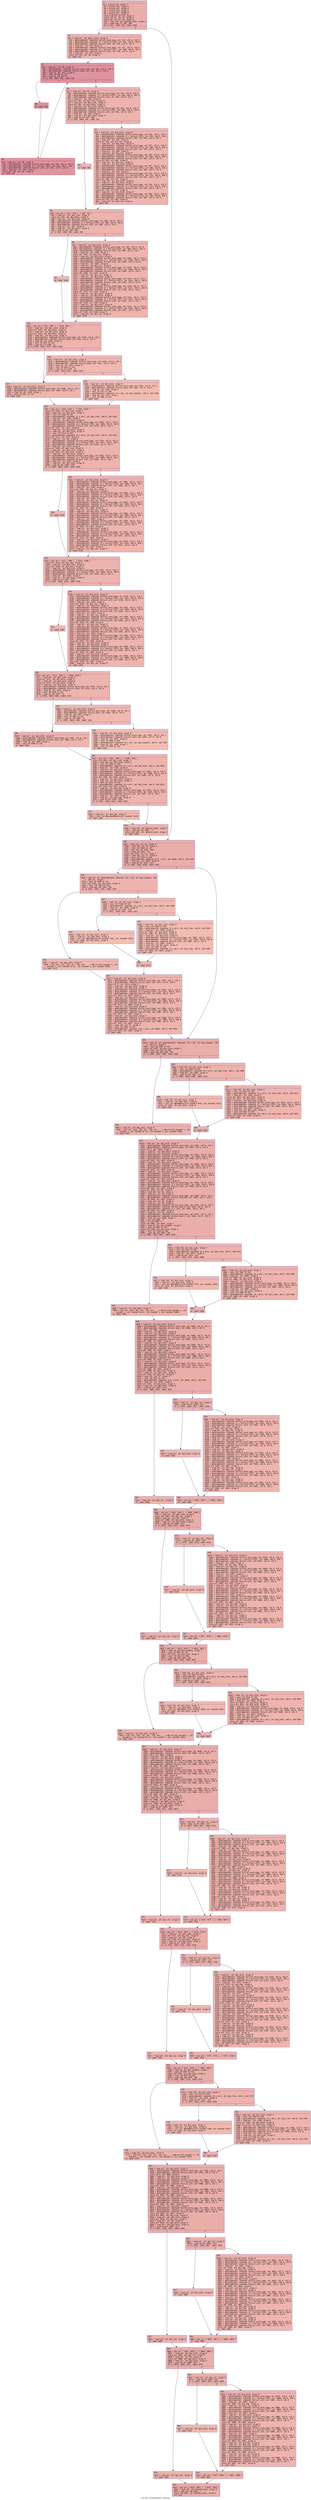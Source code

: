 digraph "CFG for 'EnvReadInsert' function" {
	label="CFG for 'EnvReadInsert' function";

	Node0x600000759b80 [shape=record,color="#3d50c3ff", style=filled, fillcolor="#d0473d70" fontname="Courier",label="{3:\l|  %4 = alloca i16, align 2\l  %5 = alloca i32, align 4\l  %6 = alloca ptr, align 8\l  %7 = alloca i32, align 4\l  %8 = alloca ptr, align 8\l  %9 = alloca ptr, align 8\l  store i16 %0, ptr %4, align 2\l  store i32 %1, ptr %5, align 4\l  store ptr %2, ptr %6, align 8\l  %10 = load i32, ptr @cache_count, align 4\l  %11 = icmp sge i32 %10, 180\l  br i1 %11, label %12, label %328\l|{<s0>T|<s1>F}}"];
	Node0x600000759b80:s0 -> Node0x600000759c70[tooltip="3 -> 12\nProbability 50.00%" ];
	Node0x600000759b80:s1 -> Node0x60000075a4e0[tooltip="3 -> 328\nProbability 50.00%" ];
	Node0x600000759c70 [shape=record,color="#3d50c3ff", style=filled, fillcolor="#d6524470" fontname="Courier",label="{12:\l|  %13 = load ptr, ptr @env_cache, align 8\l  %14 = getelementptr inbounds %struct.word_type, ptr %13, i32 0, i32 0\l  %15 = getelementptr inbounds [2 x %struct.LIST], ptr %14, i64 0, i64 0\l  %16 = getelementptr inbounds %struct.LIST, ptr %15, i32 0, i32 1\l  %17 = load ptr, ptr %16, align 8\l  %18 = getelementptr inbounds %struct.word_type, ptr %17, i32 0, i32 0\l  %19 = getelementptr inbounds [2 x %struct.LIST], ptr %18, i64 0, i64 1\l  %20 = getelementptr inbounds %struct.LIST, ptr %19, i32 0, i32 0\l  %21 = load ptr, ptr %20, align 8\l  store ptr %21, ptr %9, align 8\l  br label %22\l}"];
	Node0x600000759c70 -> Node0x600000759cc0[tooltip="12 -> 22\nProbability 100.00%" ];
	Node0x600000759cc0 [shape=record,color="#b70d28ff", style=filled, fillcolor="#b70d2870" fontname="Courier",label="{22:\l|  %23 = load ptr, ptr %9, align 8\l  %24 = getelementptr inbounds %struct.word_type, ptr %23, i32 0, i32 1\l  %25 = getelementptr inbounds %struct.anon, ptr %24, i32 0, i32 0\l  %26 = load i8, ptr %25, align 8\l  %27 = zext i8 %26 to i32\l  %28 = icmp eq i32 %27, 0\l  br i1 %28, label %29, label %36\l|{<s0>T|<s1>F}}"];
	Node0x600000759cc0:s0 -> Node0x600000759d10[tooltip="22 -> 29\nProbability 96.88%" ];
	Node0x600000759cc0:s1 -> Node0x600000759db0[tooltip="22 -> 36\nProbability 3.12%" ];
	Node0x600000759d10 [shape=record,color="#b70d28ff", style=filled, fillcolor="#b70d2870" fontname="Courier",label="{29:\l|  br label %30\l}"];
	Node0x600000759d10 -> Node0x600000759d60[tooltip="29 -> 30\nProbability 100.00%" ];
	Node0x600000759d60 [shape=record,color="#b70d28ff", style=filled, fillcolor="#b70d2870" fontname="Courier",label="{30:\l|  %31 = load ptr, ptr %9, align 8\l  %32 = getelementptr inbounds %struct.word_type, ptr %31, i32 0, i32 0\l  %33 = getelementptr inbounds [2 x %struct.LIST], ptr %32, i64 0, i64 1\l  %34 = getelementptr inbounds %struct.LIST, ptr %33, i32 0, i32 0\l  %35 = load ptr, ptr %34, align 8\l  store ptr %35, ptr %9, align 8\l  br label %22\l}"];
	Node0x600000759d60 -> Node0x600000759cc0[tooltip="30 -> 22\nProbability 100.00%" ];
	Node0x600000759db0 [shape=record,color="#3d50c3ff", style=filled, fillcolor="#d6524470" fontname="Courier",label="{36:\l|  %37 = load ptr, ptr %9, align 8\l  %38 = getelementptr inbounds %struct.word_type, ptr %37, i32 0, i32 0\l  %39 = getelementptr inbounds [2 x %struct.LIST], ptr %38, i64 0, i64 1\l  %40 = getelementptr inbounds %struct.LIST, ptr %39, i32 0, i32 1\l  %41 = load ptr, ptr %40, align 8\l  store ptr %41, ptr @xx_link, align 8\l  %42 = load ptr, ptr @xx_link, align 8\l  store ptr %42, ptr @zz_hold, align 8\l  %43 = load ptr, ptr @zz_hold, align 8\l  %44 = getelementptr inbounds %struct.word_type, ptr %43, i32 0, i32 0\l  %45 = getelementptr inbounds [2 x %struct.LIST], ptr %44, i64 0, i64 1\l  %46 = getelementptr inbounds %struct.LIST, ptr %45, i32 0, i32 1\l  %47 = load ptr, ptr %46, align 8\l  %48 = load ptr, ptr @zz_hold, align 8\l  %49 = icmp eq ptr %47, %48\l  br i1 %49, label %50, label %51\l|{<s0>T|<s1>F}}"];
	Node0x600000759db0:s0 -> Node0x600000759e00[tooltip="36 -> 50\nProbability 37.50%" ];
	Node0x600000759db0:s1 -> Node0x600000759e50[tooltip="36 -> 51\nProbability 62.50%" ];
	Node0x600000759e00 [shape=record,color="#3d50c3ff", style=filled, fillcolor="#de614d70" fontname="Courier",label="{50:\l|  br label %85\l}"];
	Node0x600000759e00 -> Node0x600000759ea0[tooltip="50 -> 85\nProbability 100.00%" ];
	Node0x600000759e50 [shape=record,color="#3d50c3ff", style=filled, fillcolor="#d8564670" fontname="Courier",label="{51:\l|  %52 = load ptr, ptr @zz_hold, align 8\l  %53 = getelementptr inbounds %struct.word_type, ptr %52, i32 0, i32 0\l  %54 = getelementptr inbounds [2 x %struct.LIST], ptr %53, i64 0, i64 1\l  %55 = getelementptr inbounds %struct.LIST, ptr %54, i32 0, i32 1\l  %56 = load ptr, ptr %55, align 8\l  store ptr %56, ptr @zz_res, align 8\l  %57 = load ptr, ptr @zz_hold, align 8\l  %58 = getelementptr inbounds %struct.word_type, ptr %57, i32 0, i32 0\l  %59 = getelementptr inbounds [2 x %struct.LIST], ptr %58, i64 0, i64 1\l  %60 = getelementptr inbounds %struct.LIST, ptr %59, i32 0, i32 0\l  %61 = load ptr, ptr %60, align 8\l  %62 = load ptr, ptr @zz_res, align 8\l  %63 = getelementptr inbounds %struct.word_type, ptr %62, i32 0, i32 0\l  %64 = getelementptr inbounds [2 x %struct.LIST], ptr %63, i64 0, i64 1\l  %65 = getelementptr inbounds %struct.LIST, ptr %64, i32 0, i32 0\l  store ptr %61, ptr %65, align 8\l  %66 = load ptr, ptr @zz_res, align 8\l  %67 = load ptr, ptr @zz_hold, align 8\l  %68 = getelementptr inbounds %struct.word_type, ptr %67, i32 0, i32 0\l  %69 = getelementptr inbounds [2 x %struct.LIST], ptr %68, i64 0, i64 1\l  %70 = getelementptr inbounds %struct.LIST, ptr %69, i32 0, i32 0\l  %71 = load ptr, ptr %70, align 8\l  %72 = getelementptr inbounds %struct.word_type, ptr %71, i32 0, i32 0\l  %73 = getelementptr inbounds [2 x %struct.LIST], ptr %72, i64 0, i64 1\l  %74 = getelementptr inbounds %struct.LIST, ptr %73, i32 0, i32 1\l  store ptr %66, ptr %74, align 8\l  %75 = load ptr, ptr @zz_hold, align 8\l  %76 = load ptr, ptr @zz_hold, align 8\l  %77 = getelementptr inbounds %struct.word_type, ptr %76, i32 0, i32 0\l  %78 = getelementptr inbounds [2 x %struct.LIST], ptr %77, i64 0, i64 1\l  %79 = getelementptr inbounds %struct.LIST, ptr %78, i32 0, i32 1\l  store ptr %75, ptr %79, align 8\l  %80 = load ptr, ptr @zz_hold, align 8\l  %81 = getelementptr inbounds %struct.word_type, ptr %80, i32 0, i32 0\l  %82 = getelementptr inbounds [2 x %struct.LIST], ptr %81, i64 0, i64 1\l  %83 = getelementptr inbounds %struct.LIST, ptr %82, i32 0, i32 0\l  store ptr %75, ptr %83, align 8\l  %84 = load ptr, ptr @zz_res, align 8\l  br label %85\l}"];
	Node0x600000759e50 -> Node0x600000759ea0[tooltip="51 -> 85\nProbability 100.00%" ];
	Node0x600000759ea0 [shape=record,color="#3d50c3ff", style=filled, fillcolor="#d6524470" fontname="Courier",label="{85:\l|  %86 = phi ptr [ null, %50 ], [ %84, %51 ]\l  %87 = load ptr, ptr @xx_link, align 8\l  store ptr %87, ptr @zz_hold, align 8\l  %88 = load ptr, ptr @zz_hold, align 8\l  %89 = getelementptr inbounds %struct.word_type, ptr %88, i32 0, i32 0\l  %90 = getelementptr inbounds [2 x %struct.LIST], ptr %89, i64 0, i64 0\l  %91 = getelementptr inbounds %struct.LIST, ptr %90, i32 0, i32 1\l  %92 = load ptr, ptr %91, align 8\l  %93 = load ptr, ptr @zz_hold, align 8\l  %94 = icmp eq ptr %92, %93\l  br i1 %94, label %95, label %96\l|{<s0>T|<s1>F}}"];
	Node0x600000759ea0:s0 -> Node0x600000759ef0[tooltip="85 -> 95\nProbability 37.50%" ];
	Node0x600000759ea0:s1 -> Node0x600000759f40[tooltip="85 -> 96\nProbability 62.50%" ];
	Node0x600000759ef0 [shape=record,color="#3d50c3ff", style=filled, fillcolor="#de614d70" fontname="Courier",label="{95:\l|  br label %130\l}"];
	Node0x600000759ef0 -> Node0x600000759f90[tooltip="95 -> 130\nProbability 100.00%" ];
	Node0x600000759f40 [shape=record,color="#3d50c3ff", style=filled, fillcolor="#d8564670" fontname="Courier",label="{96:\l|  %97 = load ptr, ptr @zz_hold, align 8\l  %98 = getelementptr inbounds %struct.word_type, ptr %97, i32 0, i32 0\l  %99 = getelementptr inbounds [2 x %struct.LIST], ptr %98, i64 0, i64 0\l  %100 = getelementptr inbounds %struct.LIST, ptr %99, i32 0, i32 1\l  %101 = load ptr, ptr %100, align 8\l  store ptr %101, ptr @zz_res, align 8\l  %102 = load ptr, ptr @zz_hold, align 8\l  %103 = getelementptr inbounds %struct.word_type, ptr %102, i32 0, i32 0\l  %104 = getelementptr inbounds [2 x %struct.LIST], ptr %103, i64 0, i64 0\l  %105 = getelementptr inbounds %struct.LIST, ptr %104, i32 0, i32 0\l  %106 = load ptr, ptr %105, align 8\l  %107 = load ptr, ptr @zz_res, align 8\l  %108 = getelementptr inbounds %struct.word_type, ptr %107, i32 0, i32 0\l  %109 = getelementptr inbounds [2 x %struct.LIST], ptr %108, i64 0, i64 0\l  %110 = getelementptr inbounds %struct.LIST, ptr %109, i32 0, i32 0\l  store ptr %106, ptr %110, align 8\l  %111 = load ptr, ptr @zz_res, align 8\l  %112 = load ptr, ptr @zz_hold, align 8\l  %113 = getelementptr inbounds %struct.word_type, ptr %112, i32 0, i32 0\l  %114 = getelementptr inbounds [2 x %struct.LIST], ptr %113, i64 0, i64 0\l  %115 = getelementptr inbounds %struct.LIST, ptr %114, i32 0, i32 0\l  %116 = load ptr, ptr %115, align 8\l  %117 = getelementptr inbounds %struct.word_type, ptr %116, i32 0, i32 0\l  %118 = getelementptr inbounds [2 x %struct.LIST], ptr %117, i64 0, i64 0\l  %119 = getelementptr inbounds %struct.LIST, ptr %118, i32 0, i32 1\l  store ptr %111, ptr %119, align 8\l  %120 = load ptr, ptr @zz_hold, align 8\l  %121 = load ptr, ptr @zz_hold, align 8\l  %122 = getelementptr inbounds %struct.word_type, ptr %121, i32 0, i32 0\l  %123 = getelementptr inbounds [2 x %struct.LIST], ptr %122, i64 0, i64 0\l  %124 = getelementptr inbounds %struct.LIST, ptr %123, i32 0, i32 1\l  store ptr %120, ptr %124, align 8\l  %125 = load ptr, ptr @zz_hold, align 8\l  %126 = getelementptr inbounds %struct.word_type, ptr %125, i32 0, i32 0\l  %127 = getelementptr inbounds [2 x %struct.LIST], ptr %126, i64 0, i64 0\l  %128 = getelementptr inbounds %struct.LIST, ptr %127, i32 0, i32 0\l  store ptr %120, ptr %128, align 8\l  %129 = load ptr, ptr @zz_res, align 8\l  br label %130\l}"];
	Node0x600000759f40 -> Node0x600000759f90[tooltip="96 -> 130\nProbability 100.00%" ];
	Node0x600000759f90 [shape=record,color="#3d50c3ff", style=filled, fillcolor="#d6524470" fontname="Courier",label="{130:\l|  %131 = phi ptr [ null, %95 ], [ %129, %96 ]\l  %132 = load ptr, ptr @xx_link, align 8\l  store ptr %132, ptr @zz_hold, align 8\l  %133 = load ptr, ptr @zz_hold, align 8\l  store ptr %133, ptr @zz_hold, align 8\l  %134 = load ptr, ptr @zz_hold, align 8\l  %135 = getelementptr inbounds %struct.word_type, ptr %134, i32 0, i32 1\l  %136 = getelementptr inbounds %struct.anon, ptr %135, i32 0, i32 0\l  %137 = load i8, ptr %136, align 8\l  %138 = zext i8 %137 to i32\l  %139 = icmp eq i32 %138, 11\l  br i1 %139, label %147, label %140\l|{<s0>T|<s1>F}}"];
	Node0x600000759f90:s0 -> Node0x60000075a030[tooltip="130 -> 147\nProbability 50.00%" ];
	Node0x600000759f90:s1 -> Node0x600000759fe0[tooltip="130 -> 140\nProbability 50.00%" ];
	Node0x600000759fe0 [shape=record,color="#3d50c3ff", style=filled, fillcolor="#dc5d4a70" fontname="Courier",label="{140:\l|  %141 = load ptr, ptr @zz_hold, align 8\l  %142 = getelementptr inbounds %struct.word_type, ptr %141, i32 0, i32 1\l  %143 = getelementptr inbounds %struct.anon, ptr %142, i32 0, i32 0\l  %144 = load i8, ptr %143, align 8\l  %145 = zext i8 %144 to i32\l  %146 = icmp eq i32 %145, 12\l  br i1 %146, label %147, label %153\l|{<s0>T|<s1>F}}"];
	Node0x600000759fe0:s0 -> Node0x60000075a030[tooltip="140 -> 147\nProbability 50.00%" ];
	Node0x600000759fe0:s1 -> Node0x60000075a080[tooltip="140 -> 153\nProbability 50.00%" ];
	Node0x60000075a030 [shape=record,color="#3d50c3ff", style=filled, fillcolor="#d8564670" fontname="Courier",label="{147:\l|  %148 = load ptr, ptr @zz_hold, align 8\l  %149 = getelementptr inbounds %struct.word_type, ptr %148, i32 0, i32 1\l  %150 = getelementptr inbounds %struct.anon, ptr %149, i32 0, i32 1\l  %151 = load i8, ptr %150, align 1\l  %152 = zext i8 %151 to i32\l  br label %162\l}"];
	Node0x60000075a030 -> Node0x60000075a0d0[tooltip="147 -> 162\nProbability 100.00%" ];
	Node0x60000075a080 [shape=record,color="#3d50c3ff", style=filled, fillcolor="#e1675170" fontname="Courier",label="{153:\l|  %154 = load ptr, ptr @zz_hold, align 8\l  %155 = getelementptr inbounds %struct.word_type, ptr %154, i32 0, i32 1\l  %156 = getelementptr inbounds %struct.anon, ptr %155, i32 0, i32 0\l  %157 = load i8, ptr %156, align 8\l  %158 = zext i8 %157 to i64\l  %159 = getelementptr inbounds [0 x i8], ptr @zz_lengths, i64 0, i64 %158\l  %160 = load i8, ptr %159, align 1\l  %161 = zext i8 %160 to i32\l  br label %162\l}"];
	Node0x60000075a080 -> Node0x60000075a0d0[tooltip="153 -> 162\nProbability 100.00%" ];
	Node0x60000075a0d0 [shape=record,color="#3d50c3ff", style=filled, fillcolor="#d6524470" fontname="Courier",label="{162:\l|  %163 = phi i32 [ %152, %147 ], [ %161, %153 ]\l  store i32 %163, ptr @zz_size, align 4\l  %164 = load i32, ptr @zz_size, align 4\l  %165 = sext i32 %164 to i64\l  %166 = getelementptr inbounds [0 x ptr], ptr @zz_free, i64 0, i64 %165\l  %167 = load ptr, ptr %166, align 8\l  %168 = load ptr, ptr @zz_hold, align 8\l  %169 = getelementptr inbounds %struct.word_type, ptr %168, i32 0, i32 0\l  %170 = getelementptr inbounds [2 x %struct.LIST], ptr %169, i64 0, i64 0\l  %171 = getelementptr inbounds %struct.LIST, ptr %170, i32 0, i32 0\l  store ptr %167, ptr %171, align 8\l  %172 = load ptr, ptr @zz_hold, align 8\l  %173 = load i32, ptr @zz_size, align 4\l  %174 = sext i32 %173 to i64\l  %175 = getelementptr inbounds [0 x ptr], ptr @zz_free, i64 0, i64 %174\l  store ptr %172, ptr %175, align 8\l  %176 = load ptr, ptr %9, align 8\l  %177 = getelementptr inbounds %struct.word_type, ptr %176, i32 0, i32 0\l  %178 = getelementptr inbounds [2 x %struct.LIST], ptr %177, i64 0, i64 1\l  %179 = getelementptr inbounds %struct.LIST, ptr %178, i32 0, i32 1\l  %180 = load ptr, ptr %179, align 8\l  store ptr %180, ptr @xx_link, align 8\l  %181 = load ptr, ptr @xx_link, align 8\l  store ptr %181, ptr @zz_hold, align 8\l  %182 = load ptr, ptr @zz_hold, align 8\l  %183 = getelementptr inbounds %struct.word_type, ptr %182, i32 0, i32 0\l  %184 = getelementptr inbounds [2 x %struct.LIST], ptr %183, i64 0, i64 1\l  %185 = getelementptr inbounds %struct.LIST, ptr %184, i32 0, i32 1\l  %186 = load ptr, ptr %185, align 8\l  %187 = load ptr, ptr @zz_hold, align 8\l  %188 = icmp eq ptr %186, %187\l  br i1 %188, label %189, label %190\l|{<s0>T|<s1>F}}"];
	Node0x60000075a0d0:s0 -> Node0x60000075a120[tooltip="162 -> 189\nProbability 37.50%" ];
	Node0x60000075a0d0:s1 -> Node0x60000075a170[tooltip="162 -> 190\nProbability 62.50%" ];
	Node0x60000075a120 [shape=record,color="#3d50c3ff", style=filled, fillcolor="#de614d70" fontname="Courier",label="{189:\l|  br label %224\l}"];
	Node0x60000075a120 -> Node0x60000075a1c0[tooltip="189 -> 224\nProbability 100.00%" ];
	Node0x60000075a170 [shape=record,color="#3d50c3ff", style=filled, fillcolor="#d8564670" fontname="Courier",label="{190:\l|  %191 = load ptr, ptr @zz_hold, align 8\l  %192 = getelementptr inbounds %struct.word_type, ptr %191, i32 0, i32 0\l  %193 = getelementptr inbounds [2 x %struct.LIST], ptr %192, i64 0, i64 1\l  %194 = getelementptr inbounds %struct.LIST, ptr %193, i32 0, i32 1\l  %195 = load ptr, ptr %194, align 8\l  store ptr %195, ptr @zz_res, align 8\l  %196 = load ptr, ptr @zz_hold, align 8\l  %197 = getelementptr inbounds %struct.word_type, ptr %196, i32 0, i32 0\l  %198 = getelementptr inbounds [2 x %struct.LIST], ptr %197, i64 0, i64 1\l  %199 = getelementptr inbounds %struct.LIST, ptr %198, i32 0, i32 0\l  %200 = load ptr, ptr %199, align 8\l  %201 = load ptr, ptr @zz_res, align 8\l  %202 = getelementptr inbounds %struct.word_type, ptr %201, i32 0, i32 0\l  %203 = getelementptr inbounds [2 x %struct.LIST], ptr %202, i64 0, i64 1\l  %204 = getelementptr inbounds %struct.LIST, ptr %203, i32 0, i32 0\l  store ptr %200, ptr %204, align 8\l  %205 = load ptr, ptr @zz_res, align 8\l  %206 = load ptr, ptr @zz_hold, align 8\l  %207 = getelementptr inbounds %struct.word_type, ptr %206, i32 0, i32 0\l  %208 = getelementptr inbounds [2 x %struct.LIST], ptr %207, i64 0, i64 1\l  %209 = getelementptr inbounds %struct.LIST, ptr %208, i32 0, i32 0\l  %210 = load ptr, ptr %209, align 8\l  %211 = getelementptr inbounds %struct.word_type, ptr %210, i32 0, i32 0\l  %212 = getelementptr inbounds [2 x %struct.LIST], ptr %211, i64 0, i64 1\l  %213 = getelementptr inbounds %struct.LIST, ptr %212, i32 0, i32 1\l  store ptr %205, ptr %213, align 8\l  %214 = load ptr, ptr @zz_hold, align 8\l  %215 = load ptr, ptr @zz_hold, align 8\l  %216 = getelementptr inbounds %struct.word_type, ptr %215, i32 0, i32 0\l  %217 = getelementptr inbounds [2 x %struct.LIST], ptr %216, i64 0, i64 1\l  %218 = getelementptr inbounds %struct.LIST, ptr %217, i32 0, i32 1\l  store ptr %214, ptr %218, align 8\l  %219 = load ptr, ptr @zz_hold, align 8\l  %220 = getelementptr inbounds %struct.word_type, ptr %219, i32 0, i32 0\l  %221 = getelementptr inbounds [2 x %struct.LIST], ptr %220, i64 0, i64 1\l  %222 = getelementptr inbounds %struct.LIST, ptr %221, i32 0, i32 0\l  store ptr %214, ptr %222, align 8\l  %223 = load ptr, ptr @zz_res, align 8\l  br label %224\l}"];
	Node0x60000075a170 -> Node0x60000075a1c0[tooltip="190 -> 224\nProbability 100.00%" ];
	Node0x60000075a1c0 [shape=record,color="#3d50c3ff", style=filled, fillcolor="#d6524470" fontname="Courier",label="{224:\l|  %225 = phi ptr [ null, %189 ], [ %223, %190 ]\l  store ptr %225, ptr @xx_tmp, align 8\l  %226 = load ptr, ptr @xx_link, align 8\l  store ptr %226, ptr @zz_hold, align 8\l  %227 = load ptr, ptr @zz_hold, align 8\l  %228 = getelementptr inbounds %struct.word_type, ptr %227, i32 0, i32 0\l  %229 = getelementptr inbounds [2 x %struct.LIST], ptr %228, i64 0, i64 0\l  %230 = getelementptr inbounds %struct.LIST, ptr %229, i32 0, i32 1\l  %231 = load ptr, ptr %230, align 8\l  %232 = load ptr, ptr @zz_hold, align 8\l  %233 = icmp eq ptr %231, %232\l  br i1 %233, label %234, label %235\l|{<s0>T|<s1>F}}"];
	Node0x60000075a1c0:s0 -> Node0x60000075a210[tooltip="224 -> 234\nProbability 37.50%" ];
	Node0x60000075a1c0:s1 -> Node0x60000075a260[tooltip="224 -> 235\nProbability 62.50%" ];
	Node0x60000075a210 [shape=record,color="#3d50c3ff", style=filled, fillcolor="#de614d70" fontname="Courier",label="{234:\l|  br label %269\l}"];
	Node0x60000075a210 -> Node0x60000075a2b0[tooltip="234 -> 269\nProbability 100.00%" ];
	Node0x60000075a260 [shape=record,color="#3d50c3ff", style=filled, fillcolor="#d8564670" fontname="Courier",label="{235:\l|  %236 = load ptr, ptr @zz_hold, align 8\l  %237 = getelementptr inbounds %struct.word_type, ptr %236, i32 0, i32 0\l  %238 = getelementptr inbounds [2 x %struct.LIST], ptr %237, i64 0, i64 0\l  %239 = getelementptr inbounds %struct.LIST, ptr %238, i32 0, i32 1\l  %240 = load ptr, ptr %239, align 8\l  store ptr %240, ptr @zz_res, align 8\l  %241 = load ptr, ptr @zz_hold, align 8\l  %242 = getelementptr inbounds %struct.word_type, ptr %241, i32 0, i32 0\l  %243 = getelementptr inbounds [2 x %struct.LIST], ptr %242, i64 0, i64 0\l  %244 = getelementptr inbounds %struct.LIST, ptr %243, i32 0, i32 0\l  %245 = load ptr, ptr %244, align 8\l  %246 = load ptr, ptr @zz_res, align 8\l  %247 = getelementptr inbounds %struct.word_type, ptr %246, i32 0, i32 0\l  %248 = getelementptr inbounds [2 x %struct.LIST], ptr %247, i64 0, i64 0\l  %249 = getelementptr inbounds %struct.LIST, ptr %248, i32 0, i32 0\l  store ptr %245, ptr %249, align 8\l  %250 = load ptr, ptr @zz_res, align 8\l  %251 = load ptr, ptr @zz_hold, align 8\l  %252 = getelementptr inbounds %struct.word_type, ptr %251, i32 0, i32 0\l  %253 = getelementptr inbounds [2 x %struct.LIST], ptr %252, i64 0, i64 0\l  %254 = getelementptr inbounds %struct.LIST, ptr %253, i32 0, i32 0\l  %255 = load ptr, ptr %254, align 8\l  %256 = getelementptr inbounds %struct.word_type, ptr %255, i32 0, i32 0\l  %257 = getelementptr inbounds [2 x %struct.LIST], ptr %256, i64 0, i64 0\l  %258 = getelementptr inbounds %struct.LIST, ptr %257, i32 0, i32 1\l  store ptr %250, ptr %258, align 8\l  %259 = load ptr, ptr @zz_hold, align 8\l  %260 = load ptr, ptr @zz_hold, align 8\l  %261 = getelementptr inbounds %struct.word_type, ptr %260, i32 0, i32 0\l  %262 = getelementptr inbounds [2 x %struct.LIST], ptr %261, i64 0, i64 0\l  %263 = getelementptr inbounds %struct.LIST, ptr %262, i32 0, i32 1\l  store ptr %259, ptr %263, align 8\l  %264 = load ptr, ptr @zz_hold, align 8\l  %265 = getelementptr inbounds %struct.word_type, ptr %264, i32 0, i32 0\l  %266 = getelementptr inbounds [2 x %struct.LIST], ptr %265, i64 0, i64 0\l  %267 = getelementptr inbounds %struct.LIST, ptr %266, i32 0, i32 0\l  store ptr %259, ptr %267, align 8\l  %268 = load ptr, ptr @zz_res, align 8\l  br label %269\l}"];
	Node0x60000075a260 -> Node0x60000075a2b0[tooltip="235 -> 269\nProbability 100.00%" ];
	Node0x60000075a2b0 [shape=record,color="#3d50c3ff", style=filled, fillcolor="#d6524470" fontname="Courier",label="{269:\l|  %270 = phi ptr [ null, %234 ], [ %268, %235 ]\l  %271 = load ptr, ptr @xx_link, align 8\l  store ptr %271, ptr @zz_hold, align 8\l  %272 = load ptr, ptr @zz_hold, align 8\l  store ptr %272, ptr @zz_hold, align 8\l  %273 = load ptr, ptr @zz_hold, align 8\l  %274 = getelementptr inbounds %struct.word_type, ptr %273, i32 0, i32 1\l  %275 = getelementptr inbounds %struct.anon, ptr %274, i32 0, i32 0\l  %276 = load i8, ptr %275, align 8\l  %277 = zext i8 %276 to i32\l  %278 = icmp eq i32 %277, 11\l  br i1 %278, label %286, label %279\l|{<s0>T|<s1>F}}"];
	Node0x60000075a2b0:s0 -> Node0x60000075a350[tooltip="269 -> 286\nProbability 50.00%" ];
	Node0x60000075a2b0:s1 -> Node0x60000075a300[tooltip="269 -> 279\nProbability 50.00%" ];
	Node0x60000075a300 [shape=record,color="#3d50c3ff", style=filled, fillcolor="#dc5d4a70" fontname="Courier",label="{279:\l|  %280 = load ptr, ptr @zz_hold, align 8\l  %281 = getelementptr inbounds %struct.word_type, ptr %280, i32 0, i32 1\l  %282 = getelementptr inbounds %struct.anon, ptr %281, i32 0, i32 0\l  %283 = load i8, ptr %282, align 8\l  %284 = zext i8 %283 to i32\l  %285 = icmp eq i32 %284, 12\l  br i1 %285, label %286, label %292\l|{<s0>T|<s1>F}}"];
	Node0x60000075a300:s0 -> Node0x60000075a350[tooltip="279 -> 286\nProbability 50.00%" ];
	Node0x60000075a300:s1 -> Node0x60000075a3a0[tooltip="279 -> 292\nProbability 50.00%" ];
	Node0x60000075a350 [shape=record,color="#3d50c3ff", style=filled, fillcolor="#d8564670" fontname="Courier",label="{286:\l|  %287 = load ptr, ptr @zz_hold, align 8\l  %288 = getelementptr inbounds %struct.word_type, ptr %287, i32 0, i32 1\l  %289 = getelementptr inbounds %struct.anon, ptr %288, i32 0, i32 1\l  %290 = load i8, ptr %289, align 1\l  %291 = zext i8 %290 to i32\l  br label %301\l}"];
	Node0x60000075a350 -> Node0x60000075a3f0[tooltip="286 -> 301\nProbability 100.00%" ];
	Node0x60000075a3a0 [shape=record,color="#3d50c3ff", style=filled, fillcolor="#e1675170" fontname="Courier",label="{292:\l|  %293 = load ptr, ptr @zz_hold, align 8\l  %294 = getelementptr inbounds %struct.word_type, ptr %293, i32 0, i32 1\l  %295 = getelementptr inbounds %struct.anon, ptr %294, i32 0, i32 0\l  %296 = load i8, ptr %295, align 8\l  %297 = zext i8 %296 to i64\l  %298 = getelementptr inbounds [0 x i8], ptr @zz_lengths, i64 0, i64 %297\l  %299 = load i8, ptr %298, align 1\l  %300 = zext i8 %299 to i32\l  br label %301\l}"];
	Node0x60000075a3a0 -> Node0x60000075a3f0[tooltip="292 -> 301\nProbability 100.00%" ];
	Node0x60000075a3f0 [shape=record,color="#3d50c3ff", style=filled, fillcolor="#d6524470" fontname="Courier",label="{301:\l|  %302 = phi i32 [ %291, %286 ], [ %300, %292 ]\l  store i32 %302, ptr @zz_size, align 4\l  %303 = load i32, ptr @zz_size, align 4\l  %304 = sext i32 %303 to i64\l  %305 = getelementptr inbounds [0 x ptr], ptr @zz_free, i64 0, i64 %304\l  %306 = load ptr, ptr %305, align 8\l  %307 = load ptr, ptr @zz_hold, align 8\l  %308 = getelementptr inbounds %struct.word_type, ptr %307, i32 0, i32 0\l  %309 = getelementptr inbounds [2 x %struct.LIST], ptr %308, i64 0, i64 0\l  %310 = getelementptr inbounds %struct.LIST, ptr %309, i32 0, i32 0\l  store ptr %306, ptr %310, align 8\l  %311 = load ptr, ptr @zz_hold, align 8\l  %312 = load i32, ptr @zz_size, align 4\l  %313 = sext i32 %312 to i64\l  %314 = getelementptr inbounds [0 x ptr], ptr @zz_free, i64 0, i64 %313\l  store ptr %311, ptr %314, align 8\l  %315 = load ptr, ptr @xx_tmp, align 8\l  %316 = getelementptr inbounds %struct.word_type, ptr %315, i32 0, i32 0\l  %317 = getelementptr inbounds [2 x %struct.LIST], ptr %316, i64 0, i64 1\l  %318 = getelementptr inbounds %struct.LIST, ptr %317, i32 0, i32 1\l  %319 = load ptr, ptr %318, align 8\l  %320 = load ptr, ptr @xx_tmp, align 8\l  %321 = icmp eq ptr %319, %320\l  br i1 %321, label %322, label %325\l|{<s0>T|<s1>F}}"];
	Node0x60000075a3f0:s0 -> Node0x60000075a440[tooltip="301 -> 322\nProbability 37.50%" ];
	Node0x60000075a3f0:s1 -> Node0x60000075a490[tooltip="301 -> 325\nProbability 62.50%" ];
	Node0x60000075a440 [shape=record,color="#3d50c3ff", style=filled, fillcolor="#de614d70" fontname="Courier",label="{322:\l|  %323 = load ptr, ptr @xx_tmp, align 8\l  %324 = call i32 @DisposeObject(ptr noundef %323)\l  br label %325\l}"];
	Node0x60000075a440 -> Node0x60000075a490[tooltip="322 -> 325\nProbability 100.00%" ];
	Node0x60000075a490 [shape=record,color="#3d50c3ff", style=filled, fillcolor="#d6524470" fontname="Courier",label="{325:\l|  %326 = load i32, ptr @cache_count, align 4\l  %327 = add nsw i32 %326, -1\l  store i32 %327, ptr @cache_count, align 4\l  br label %328\l}"];
	Node0x60000075a490 -> Node0x60000075a4e0[tooltip="325 -> 328\nProbability 100.00%" ];
	Node0x60000075a4e0 [shape=record,color="#3d50c3ff", style=filled, fillcolor="#d0473d70" fontname="Courier",label="{328:\l|  %329 = load i32, ptr %5, align 4\l  %330 = load i16, ptr %4, align 2\l  %331 = zext i16 %330 to i32\l  %332 = add nsw i32 %329, %331\l  %333 = srem i32 %332, 211\l  store i32 %333, ptr %7, align 4\l  %334 = load i32, ptr %7, align 4\l  %335 = sext i32 %334 to i64\l  %336 = getelementptr inbounds [211 x ptr], ptr @tab, i64 0, i64 %335\l  %337 = load ptr, ptr %336, align 8\l  %338 = icmp eq ptr %337, null\l  br i1 %338, label %339, label %395\l|{<s0>T|<s1>F}}"];
	Node0x60000075a4e0:s0 -> Node0x60000075a530[tooltip="328 -> 339\nProbability 37.50%" ];
	Node0x60000075a4e0:s1 -> Node0x60000075a760[tooltip="328 -> 395\nProbability 62.50%" ];
	Node0x60000075a530 [shape=record,color="#3d50c3ff", style=filled, fillcolor="#d8564670" fontname="Courier",label="{339:\l|  %340 = load i8, ptr getelementptr inbounds ([0 x i8], ptr @zz_lengths, i64\l... 0, i64 17), align 1\l  %341 = zext i8 %340 to i32\l  store i32 %341, ptr @zz_size, align 4\l  %342 = sext i32 %341 to i64\l  %343 = icmp uge i64 %342, 265\l  br i1 %343, label %344, label %347\l|{<s0>T|<s1>F}}"];
	Node0x60000075a530:s0 -> Node0x60000075a580[tooltip="339 -> 344\nProbability 50.00%" ];
	Node0x60000075a530:s1 -> Node0x60000075a5d0[tooltip="339 -> 347\nProbability 50.00%" ];
	Node0x60000075a580 [shape=record,color="#3d50c3ff", style=filled, fillcolor="#de614d70" fontname="Courier",label="{344:\l|  %345 = load ptr, ptr @no_fpos, align 8\l  %346 = call ptr (i32, i32, ptr, i32, ptr, ...) @Error(i32 noundef 1, i32\l... noundef 1, ptr noundef @.str, i32 noundef 1, ptr noundef %345)\l  br label %371\l}"];
	Node0x60000075a580 -> Node0x60000075a710[tooltip="344 -> 371\nProbability 100.00%" ];
	Node0x60000075a5d0 [shape=record,color="#3d50c3ff", style=filled, fillcolor="#de614d70" fontname="Courier",label="{347:\l|  %348 = load i32, ptr @zz_size, align 4\l  %349 = sext i32 %348 to i64\l  %350 = getelementptr inbounds [0 x ptr], ptr @zz_free, i64 0, i64 %349\l  %351 = load ptr, ptr %350, align 8\l  %352 = icmp eq ptr %351, null\l  br i1 %352, label %353, label %357\l|{<s0>T|<s1>F}}"];
	Node0x60000075a5d0:s0 -> Node0x60000075a620[tooltip="347 -> 353\nProbability 37.50%" ];
	Node0x60000075a5d0:s1 -> Node0x60000075a670[tooltip="347 -> 357\nProbability 62.50%" ];
	Node0x60000075a620 [shape=record,color="#3d50c3ff", style=filled, fillcolor="#e36c5570" fontname="Courier",label="{353:\l|  %354 = load i32, ptr @zz_size, align 4\l  %355 = load ptr, ptr @no_fpos, align 8\l  %356 = call ptr @GetMemory(i32 noundef %354, ptr noundef %355)\l  store ptr %356, ptr @zz_hold, align 8\l  br label %370\l}"];
	Node0x60000075a620 -> Node0x60000075a6c0[tooltip="353 -> 370\nProbability 100.00%" ];
	Node0x60000075a670 [shape=record,color="#3d50c3ff", style=filled, fillcolor="#e1675170" fontname="Courier",label="{357:\l|  %358 = load i32, ptr @zz_size, align 4\l  %359 = sext i32 %358 to i64\l  %360 = getelementptr inbounds [0 x ptr], ptr @zz_free, i64 0, i64 %359\l  %361 = load ptr, ptr %360, align 8\l  store ptr %361, ptr @zz_hold, align 8\l  store ptr %361, ptr @zz_hold, align 8\l  %362 = load ptr, ptr @zz_hold, align 8\l  %363 = getelementptr inbounds %struct.word_type, ptr %362, i32 0, i32 0\l  %364 = getelementptr inbounds [2 x %struct.LIST], ptr %363, i64 0, i64 0\l  %365 = getelementptr inbounds %struct.LIST, ptr %364, i32 0, i32 0\l  %366 = load ptr, ptr %365, align 8\l  %367 = load i32, ptr @zz_size, align 4\l  %368 = sext i32 %367 to i64\l  %369 = getelementptr inbounds [0 x ptr], ptr @zz_free, i64 0, i64 %368\l  store ptr %366, ptr %369, align 8\l  br label %370\l}"];
	Node0x60000075a670 -> Node0x60000075a6c0[tooltip="357 -> 370\nProbability 100.00%" ];
	Node0x60000075a6c0 [shape=record,color="#3d50c3ff", style=filled, fillcolor="#de614d70" fontname="Courier",label="{370:\l|  br label %371\l}"];
	Node0x60000075a6c0 -> Node0x60000075a710[tooltip="370 -> 371\nProbability 100.00%" ];
	Node0x60000075a710 [shape=record,color="#3d50c3ff", style=filled, fillcolor="#d8564670" fontname="Courier",label="{371:\l|  %372 = load ptr, ptr @zz_hold, align 8\l  %373 = getelementptr inbounds %struct.word_type, ptr %372, i32 0, i32 1\l  %374 = getelementptr inbounds %struct.anon, ptr %373, i32 0, i32 0\l  store i8 17, ptr %374, align 8\l  %375 = load ptr, ptr @zz_hold, align 8\l  %376 = load ptr, ptr @zz_hold, align 8\l  %377 = getelementptr inbounds %struct.word_type, ptr %376, i32 0, i32 0\l  %378 = getelementptr inbounds [2 x %struct.LIST], ptr %377, i64 0, i64 1\l  %379 = getelementptr inbounds %struct.LIST, ptr %378, i32 0, i32 1\l  store ptr %375, ptr %379, align 8\l  %380 = load ptr, ptr @zz_hold, align 8\l  %381 = getelementptr inbounds %struct.word_type, ptr %380, i32 0, i32 0\l  %382 = getelementptr inbounds [2 x %struct.LIST], ptr %381, i64 0, i64 1\l  %383 = getelementptr inbounds %struct.LIST, ptr %382, i32 0, i32 0\l  store ptr %375, ptr %383, align 8\l  %384 = load ptr, ptr @zz_hold, align 8\l  %385 = getelementptr inbounds %struct.word_type, ptr %384, i32 0, i32 0\l  %386 = getelementptr inbounds [2 x %struct.LIST], ptr %385, i64 0, i64 0\l  %387 = getelementptr inbounds %struct.LIST, ptr %386, i32 0, i32 1\l  store ptr %375, ptr %387, align 8\l  %388 = load ptr, ptr @zz_hold, align 8\l  %389 = getelementptr inbounds %struct.word_type, ptr %388, i32 0, i32 0\l  %390 = getelementptr inbounds [2 x %struct.LIST], ptr %389, i64 0, i64 0\l  %391 = getelementptr inbounds %struct.LIST, ptr %390, i32 0, i32 0\l  store ptr %375, ptr %391, align 8\l  %392 = load i32, ptr %7, align 4\l  %393 = sext i32 %392 to i64\l  %394 = getelementptr inbounds [211 x ptr], ptr @tab, i64 0, i64 %393\l  store ptr %375, ptr %394, align 8\l  br label %395\l}"];
	Node0x60000075a710 -> Node0x60000075a760[tooltip="371 -> 395\nProbability 100.00%" ];
	Node0x60000075a760 [shape=record,color="#3d50c3ff", style=filled, fillcolor="#d0473d70" fontname="Courier",label="{395:\l|  %396 = load i8, ptr getelementptr inbounds ([0 x i8], ptr @zz_lengths, i64\l... 0, i64 17), align 1\l  %397 = zext i8 %396 to i32\l  store i32 %397, ptr @zz_size, align 4\l  %398 = sext i32 %397 to i64\l  %399 = icmp uge i64 %398, 265\l  br i1 %399, label %400, label %403\l|{<s0>T|<s1>F}}"];
	Node0x60000075a760:s0 -> Node0x60000075a7b0[tooltip="395 -> 400\nProbability 50.00%" ];
	Node0x60000075a760:s1 -> Node0x60000075a800[tooltip="395 -> 403\nProbability 50.00%" ];
	Node0x60000075a7b0 [shape=record,color="#3d50c3ff", style=filled, fillcolor="#d6524470" fontname="Courier",label="{400:\l|  %401 = load ptr, ptr @no_fpos, align 8\l  %402 = call ptr (i32, i32, ptr, i32, ptr, ...) @Error(i32 noundef 1, i32\l... noundef 1, ptr noundef @.str, i32 noundef 1, ptr noundef %401)\l  br label %427\l}"];
	Node0x60000075a7b0 -> Node0x60000075a940[tooltip="400 -> 427\nProbability 100.00%" ];
	Node0x60000075a800 [shape=record,color="#3d50c3ff", style=filled, fillcolor="#d6524470" fontname="Courier",label="{403:\l|  %404 = load i32, ptr @zz_size, align 4\l  %405 = sext i32 %404 to i64\l  %406 = getelementptr inbounds [0 x ptr], ptr @zz_free, i64 0, i64 %405\l  %407 = load ptr, ptr %406, align 8\l  %408 = icmp eq ptr %407, null\l  br i1 %408, label %409, label %413\l|{<s0>T|<s1>F}}"];
	Node0x60000075a800:s0 -> Node0x60000075a850[tooltip="403 -> 409\nProbability 37.50%" ];
	Node0x60000075a800:s1 -> Node0x60000075a8a0[tooltip="403 -> 413\nProbability 62.50%" ];
	Node0x60000075a850 [shape=record,color="#3d50c3ff", style=filled, fillcolor="#de614d70" fontname="Courier",label="{409:\l|  %410 = load i32, ptr @zz_size, align 4\l  %411 = load ptr, ptr @no_fpos, align 8\l  %412 = call ptr @GetMemory(i32 noundef %410, ptr noundef %411)\l  store ptr %412, ptr @zz_hold, align 8\l  br label %426\l}"];
	Node0x60000075a850 -> Node0x60000075a8f0[tooltip="409 -> 426\nProbability 100.00%" ];
	Node0x60000075a8a0 [shape=record,color="#3d50c3ff", style=filled, fillcolor="#d8564670" fontname="Courier",label="{413:\l|  %414 = load i32, ptr @zz_size, align 4\l  %415 = sext i32 %414 to i64\l  %416 = getelementptr inbounds [0 x ptr], ptr @zz_free, i64 0, i64 %415\l  %417 = load ptr, ptr %416, align 8\l  store ptr %417, ptr @zz_hold, align 8\l  store ptr %417, ptr @zz_hold, align 8\l  %418 = load ptr, ptr @zz_hold, align 8\l  %419 = getelementptr inbounds %struct.word_type, ptr %418, i32 0, i32 0\l  %420 = getelementptr inbounds [2 x %struct.LIST], ptr %419, i64 0, i64 0\l  %421 = getelementptr inbounds %struct.LIST, ptr %420, i32 0, i32 0\l  %422 = load ptr, ptr %421, align 8\l  %423 = load i32, ptr @zz_size, align 4\l  %424 = sext i32 %423 to i64\l  %425 = getelementptr inbounds [0 x ptr], ptr @zz_free, i64 0, i64 %424\l  store ptr %422, ptr %425, align 8\l  br label %426\l}"];
	Node0x60000075a8a0 -> Node0x60000075a8f0[tooltip="413 -> 426\nProbability 100.00%" ];
	Node0x60000075a8f0 [shape=record,color="#3d50c3ff", style=filled, fillcolor="#d6524470" fontname="Courier",label="{426:\l|  br label %427\l}"];
	Node0x60000075a8f0 -> Node0x60000075a940[tooltip="426 -> 427\nProbability 100.00%" ];
	Node0x60000075a940 [shape=record,color="#3d50c3ff", style=filled, fillcolor="#d0473d70" fontname="Courier",label="{427:\l|  %428 = load ptr, ptr @zz_hold, align 8\l  %429 = getelementptr inbounds %struct.word_type, ptr %428, i32 0, i32 1\l  %430 = getelementptr inbounds %struct.anon, ptr %429, i32 0, i32 0\l  store i8 17, ptr %430, align 8\l  %431 = load ptr, ptr @zz_hold, align 8\l  %432 = load ptr, ptr @zz_hold, align 8\l  %433 = getelementptr inbounds %struct.word_type, ptr %432, i32 0, i32 0\l  %434 = getelementptr inbounds [2 x %struct.LIST], ptr %433, i64 0, i64 1\l  %435 = getelementptr inbounds %struct.LIST, ptr %434, i32 0, i32 1\l  store ptr %431, ptr %435, align 8\l  %436 = load ptr, ptr @zz_hold, align 8\l  %437 = getelementptr inbounds %struct.word_type, ptr %436, i32 0, i32 0\l  %438 = getelementptr inbounds [2 x %struct.LIST], ptr %437, i64 0, i64 1\l  %439 = getelementptr inbounds %struct.LIST, ptr %438, i32 0, i32 0\l  store ptr %431, ptr %439, align 8\l  %440 = load ptr, ptr @zz_hold, align 8\l  %441 = getelementptr inbounds %struct.word_type, ptr %440, i32 0, i32 0\l  %442 = getelementptr inbounds [2 x %struct.LIST], ptr %441, i64 0, i64 0\l  %443 = getelementptr inbounds %struct.LIST, ptr %442, i32 0, i32 1\l  store ptr %431, ptr %443, align 8\l  %444 = load ptr, ptr @zz_hold, align 8\l  %445 = getelementptr inbounds %struct.word_type, ptr %444, i32 0, i32 0\l  %446 = getelementptr inbounds [2 x %struct.LIST], ptr %445, i64 0, i64 0\l  %447 = getelementptr inbounds %struct.LIST, ptr %446, i32 0, i32 0\l  store ptr %431, ptr %447, align 8\l  store ptr %431, ptr %8, align 8\l  %448 = load i16, ptr %4, align 2\l  %449 = load ptr, ptr %8, align 8\l  %450 = getelementptr inbounds %struct.word_type, ptr %449, i32 0, i32 1\l  %451 = getelementptr inbounds %struct.FILE_POS, ptr %450, i32 0, i32 2\l  store i16 %448, ptr %451, align 2\l  %452 = load i32, ptr %5, align 4\l  %453 = load ptr, ptr %8, align 8\l  %454 = getelementptr inbounds %struct.word_type, ptr %453, i32 0, i32 3\l  %455 = getelementptr inbounds %struct.anon.6, ptr %454, i32 0, i32 0\l  %456 = getelementptr inbounds [2 x i32], ptr %455, i64 0, i64 1\l  store i32 %452, ptr %456, align 4\l  %457 = load ptr, ptr %8, align 8\l  %458 = getelementptr inbounds %struct.word_type, ptr %457, i32 0, i32 2\l  %459 = getelementptr inbounds %struct.anon.2, ptr %458, i32 0, i32 2\l  %460 = load i16, ptr %459, align 2\l  %461 = and i16 %460, -3\l  %462 = or i16 %461, 2\l  store i16 %462, ptr %459, align 2\l  %463 = load i8, ptr @zz_lengths, align 1\l  %464 = zext i8 %463 to i32\l  store i32 %464, ptr @zz_size, align 4\l  %465 = sext i32 %464 to i64\l  %466 = icmp uge i64 %465, 265\l  br i1 %466, label %467, label %470\l|{<s0>T|<s1>F}}"];
	Node0x60000075a940:s0 -> Node0x60000075a990[tooltip="427 -> 467\nProbability 50.00%" ];
	Node0x60000075a940:s1 -> Node0x60000075a9e0[tooltip="427 -> 470\nProbability 50.00%" ];
	Node0x60000075a990 [shape=record,color="#3d50c3ff", style=filled, fillcolor="#d6524470" fontname="Courier",label="{467:\l|  %468 = load ptr, ptr @no_fpos, align 8\l  %469 = call ptr (i32, i32, ptr, i32, ptr, ...) @Error(i32 noundef 1, i32\l... noundef 1, ptr noundef @.str, i32 noundef 1, ptr noundef %468)\l  br label %494\l}"];
	Node0x60000075a990 -> Node0x60000075ab20[tooltip="467 -> 494\nProbability 100.00%" ];
	Node0x60000075a9e0 [shape=record,color="#3d50c3ff", style=filled, fillcolor="#d6524470" fontname="Courier",label="{470:\l|  %471 = load i32, ptr @zz_size, align 4\l  %472 = sext i32 %471 to i64\l  %473 = getelementptr inbounds [0 x ptr], ptr @zz_free, i64 0, i64 %472\l  %474 = load ptr, ptr %473, align 8\l  %475 = icmp eq ptr %474, null\l  br i1 %475, label %476, label %480\l|{<s0>T|<s1>F}}"];
	Node0x60000075a9e0:s0 -> Node0x60000075aa30[tooltip="470 -> 476\nProbability 37.50%" ];
	Node0x60000075a9e0:s1 -> Node0x60000075aa80[tooltip="470 -> 480\nProbability 62.50%" ];
	Node0x60000075aa30 [shape=record,color="#3d50c3ff", style=filled, fillcolor="#de614d70" fontname="Courier",label="{476:\l|  %477 = load i32, ptr @zz_size, align 4\l  %478 = load ptr, ptr @no_fpos, align 8\l  %479 = call ptr @GetMemory(i32 noundef %477, ptr noundef %478)\l  store ptr %479, ptr @zz_hold, align 8\l  br label %493\l}"];
	Node0x60000075aa30 -> Node0x60000075aad0[tooltip="476 -> 493\nProbability 100.00%" ];
	Node0x60000075aa80 [shape=record,color="#3d50c3ff", style=filled, fillcolor="#d8564670" fontname="Courier",label="{480:\l|  %481 = load i32, ptr @zz_size, align 4\l  %482 = sext i32 %481 to i64\l  %483 = getelementptr inbounds [0 x ptr], ptr @zz_free, i64 0, i64 %482\l  %484 = load ptr, ptr %483, align 8\l  store ptr %484, ptr @zz_hold, align 8\l  store ptr %484, ptr @zz_hold, align 8\l  %485 = load ptr, ptr @zz_hold, align 8\l  %486 = getelementptr inbounds %struct.word_type, ptr %485, i32 0, i32 0\l  %487 = getelementptr inbounds [2 x %struct.LIST], ptr %486, i64 0, i64 0\l  %488 = getelementptr inbounds %struct.LIST, ptr %487, i32 0, i32 0\l  %489 = load ptr, ptr %488, align 8\l  %490 = load i32, ptr @zz_size, align 4\l  %491 = sext i32 %490 to i64\l  %492 = getelementptr inbounds [0 x ptr], ptr @zz_free, i64 0, i64 %491\l  store ptr %489, ptr %492, align 8\l  br label %493\l}"];
	Node0x60000075aa80 -> Node0x60000075aad0[tooltip="480 -> 493\nProbability 100.00%" ];
	Node0x60000075aad0 [shape=record,color="#3d50c3ff", style=filled, fillcolor="#d6524470" fontname="Courier",label="{493:\l|  br label %494\l}"];
	Node0x60000075aad0 -> Node0x60000075ab20[tooltip="493 -> 494\nProbability 100.00%" ];
	Node0x60000075ab20 [shape=record,color="#3d50c3ff", style=filled, fillcolor="#d0473d70" fontname="Courier",label="{494:\l|  %495 = load ptr, ptr @zz_hold, align 8\l  %496 = getelementptr inbounds %struct.word_type, ptr %495, i32 0, i32 1\l  %497 = getelementptr inbounds %struct.anon, ptr %496, i32 0, i32 0\l  store i8 0, ptr %497, align 8\l  %498 = load ptr, ptr @zz_hold, align 8\l  %499 = load ptr, ptr @zz_hold, align 8\l  %500 = getelementptr inbounds %struct.word_type, ptr %499, i32 0, i32 0\l  %501 = getelementptr inbounds [2 x %struct.LIST], ptr %500, i64 0, i64 1\l  %502 = getelementptr inbounds %struct.LIST, ptr %501, i32 0, i32 1\l  store ptr %498, ptr %502, align 8\l  %503 = load ptr, ptr @zz_hold, align 8\l  %504 = getelementptr inbounds %struct.word_type, ptr %503, i32 0, i32 0\l  %505 = getelementptr inbounds [2 x %struct.LIST], ptr %504, i64 0, i64 1\l  %506 = getelementptr inbounds %struct.LIST, ptr %505, i32 0, i32 0\l  store ptr %498, ptr %506, align 8\l  %507 = load ptr, ptr @zz_hold, align 8\l  %508 = getelementptr inbounds %struct.word_type, ptr %507, i32 0, i32 0\l  %509 = getelementptr inbounds [2 x %struct.LIST], ptr %508, i64 0, i64 0\l  %510 = getelementptr inbounds %struct.LIST, ptr %509, i32 0, i32 1\l  store ptr %498, ptr %510, align 8\l  %511 = load ptr, ptr @zz_hold, align 8\l  %512 = getelementptr inbounds %struct.word_type, ptr %511, i32 0, i32 0\l  %513 = getelementptr inbounds [2 x %struct.LIST], ptr %512, i64 0, i64 0\l  %514 = getelementptr inbounds %struct.LIST, ptr %513, i32 0, i32 0\l  store ptr %498, ptr %514, align 8\l  store ptr %498, ptr @xx_link, align 8\l  %515 = load ptr, ptr @xx_link, align 8\l  store ptr %515, ptr @zz_res, align 8\l  %516 = load i32, ptr %7, align 4\l  %517 = sext i32 %516 to i64\l  %518 = getelementptr inbounds [211 x ptr], ptr @tab, i64 0, i64 %517\l  %519 = load ptr, ptr %518, align 8\l  store ptr %519, ptr @zz_hold, align 8\l  %520 = load ptr, ptr @zz_hold, align 8\l  %521 = icmp eq ptr %520, null\l  br i1 %521, label %522, label %524\l|{<s0>T|<s1>F}}"];
	Node0x60000075ab20:s0 -> Node0x60000075ab70[tooltip="494 -> 522\nProbability 37.50%" ];
	Node0x60000075ab20:s1 -> Node0x60000075abc0[tooltip="494 -> 524\nProbability 62.50%" ];
	Node0x60000075ab70 [shape=record,color="#3d50c3ff", style=filled, fillcolor="#d8564670" fontname="Courier",label="{522:\l|  %523 = load ptr, ptr @zz_res, align 8\l  br label %565\l}"];
	Node0x60000075ab70 -> Node0x60000075ad00[tooltip="522 -> 565\nProbability 100.00%" ];
	Node0x60000075abc0 [shape=record,color="#3d50c3ff", style=filled, fillcolor="#d6524470" fontname="Courier",label="{524:\l|  %525 = load ptr, ptr @zz_res, align 8\l  %526 = icmp eq ptr %525, null\l  br i1 %526, label %527, label %529\l|{<s0>T|<s1>F}}"];
	Node0x60000075abc0:s0 -> Node0x60000075ac10[tooltip="524 -> 527\nProbability 37.50%" ];
	Node0x60000075abc0:s1 -> Node0x60000075ac60[tooltip="524 -> 529\nProbability 62.50%" ];
	Node0x60000075ac10 [shape=record,color="#3d50c3ff", style=filled, fillcolor="#dc5d4a70" fontname="Courier",label="{527:\l|  %528 = load ptr, ptr @zz_hold, align 8\l  br label %563\l}"];
	Node0x60000075ac10 -> Node0x60000075acb0[tooltip="527 -> 563\nProbability 100.00%" ];
	Node0x60000075ac60 [shape=record,color="#3d50c3ff", style=filled, fillcolor="#d8564670" fontname="Courier",label="{529:\l|  %530 = load ptr, ptr @zz_hold, align 8\l  %531 = getelementptr inbounds %struct.word_type, ptr %530, i32 0, i32 0\l  %532 = getelementptr inbounds [2 x %struct.LIST], ptr %531, i64 0, i64 0\l  %533 = getelementptr inbounds %struct.LIST, ptr %532, i32 0, i32 0\l  %534 = load ptr, ptr %533, align 8\l  store ptr %534, ptr @zz_tmp, align 8\l  %535 = load ptr, ptr @zz_res, align 8\l  %536 = getelementptr inbounds %struct.word_type, ptr %535, i32 0, i32 0\l  %537 = getelementptr inbounds [2 x %struct.LIST], ptr %536, i64 0, i64 0\l  %538 = getelementptr inbounds %struct.LIST, ptr %537, i32 0, i32 0\l  %539 = load ptr, ptr %538, align 8\l  %540 = load ptr, ptr @zz_hold, align 8\l  %541 = getelementptr inbounds %struct.word_type, ptr %540, i32 0, i32 0\l  %542 = getelementptr inbounds [2 x %struct.LIST], ptr %541, i64 0, i64 0\l  %543 = getelementptr inbounds %struct.LIST, ptr %542, i32 0, i32 0\l  store ptr %539, ptr %543, align 8\l  %544 = load ptr, ptr @zz_hold, align 8\l  %545 = load ptr, ptr @zz_res, align 8\l  %546 = getelementptr inbounds %struct.word_type, ptr %545, i32 0, i32 0\l  %547 = getelementptr inbounds [2 x %struct.LIST], ptr %546, i64 0, i64 0\l  %548 = getelementptr inbounds %struct.LIST, ptr %547, i32 0, i32 0\l  %549 = load ptr, ptr %548, align 8\l  %550 = getelementptr inbounds %struct.word_type, ptr %549, i32 0, i32 0\l  %551 = getelementptr inbounds [2 x %struct.LIST], ptr %550, i64 0, i64 0\l  %552 = getelementptr inbounds %struct.LIST, ptr %551, i32 0, i32 1\l  store ptr %544, ptr %552, align 8\l  %553 = load ptr, ptr @zz_tmp, align 8\l  %554 = load ptr, ptr @zz_res, align 8\l  %555 = getelementptr inbounds %struct.word_type, ptr %554, i32 0, i32 0\l  %556 = getelementptr inbounds [2 x %struct.LIST], ptr %555, i64 0, i64 0\l  %557 = getelementptr inbounds %struct.LIST, ptr %556, i32 0, i32 0\l  store ptr %553, ptr %557, align 8\l  %558 = load ptr, ptr @zz_res, align 8\l  %559 = load ptr, ptr @zz_tmp, align 8\l  %560 = getelementptr inbounds %struct.word_type, ptr %559, i32 0, i32 0\l  %561 = getelementptr inbounds [2 x %struct.LIST], ptr %560, i64 0, i64 0\l  %562 = getelementptr inbounds %struct.LIST, ptr %561, i32 0, i32 1\l  store ptr %558, ptr %562, align 8\l  br label %563\l}"];
	Node0x60000075ac60 -> Node0x60000075acb0[tooltip="529 -> 563\nProbability 100.00%" ];
	Node0x60000075acb0 [shape=record,color="#3d50c3ff", style=filled, fillcolor="#d6524470" fontname="Courier",label="{563:\l|  %564 = phi ptr [ %528, %527 ], [ %558, %529 ]\l  br label %565\l}"];
	Node0x60000075acb0 -> Node0x60000075ad00[tooltip="563 -> 565\nProbability 100.00%" ];
	Node0x60000075ad00 [shape=record,color="#3d50c3ff", style=filled, fillcolor="#d0473d70" fontname="Courier",label="{565:\l|  %566 = phi ptr [ %523, %522 ], [ %564, %563 ]\l  %567 = load ptr, ptr @xx_link, align 8\l  store ptr %567, ptr @zz_res, align 8\l  %568 = load ptr, ptr %8, align 8\l  store ptr %568, ptr @zz_hold, align 8\l  %569 = load ptr, ptr @zz_hold, align 8\l  %570 = icmp eq ptr %569, null\l  br i1 %570, label %571, label %573\l|{<s0>T|<s1>F}}"];
	Node0x60000075ad00:s0 -> Node0x60000075ad50[tooltip="565 -> 571\nProbability 37.50%" ];
	Node0x60000075ad00:s1 -> Node0x60000075ada0[tooltip="565 -> 573\nProbability 62.50%" ];
	Node0x60000075ad50 [shape=record,color="#3d50c3ff", style=filled, fillcolor="#d8564670" fontname="Courier",label="{571:\l|  %572 = load ptr, ptr @zz_res, align 8\l  br label %614\l}"];
	Node0x60000075ad50 -> Node0x60000075aee0[tooltip="571 -> 614\nProbability 100.00%" ];
	Node0x60000075ada0 [shape=record,color="#3d50c3ff", style=filled, fillcolor="#d6524470" fontname="Courier",label="{573:\l|  %574 = load ptr, ptr @zz_res, align 8\l  %575 = icmp eq ptr %574, null\l  br i1 %575, label %576, label %578\l|{<s0>T|<s1>F}}"];
	Node0x60000075ada0:s0 -> Node0x60000075adf0[tooltip="573 -> 576\nProbability 37.50%" ];
	Node0x60000075ada0:s1 -> Node0x60000075ae40[tooltip="573 -> 578\nProbability 62.50%" ];
	Node0x60000075adf0 [shape=record,color="#3d50c3ff", style=filled, fillcolor="#dc5d4a70" fontname="Courier",label="{576:\l|  %577 = load ptr, ptr @zz_hold, align 8\l  br label %612\l}"];
	Node0x60000075adf0 -> Node0x60000075ae90[tooltip="576 -> 612\nProbability 100.00%" ];
	Node0x60000075ae40 [shape=record,color="#3d50c3ff", style=filled, fillcolor="#d8564670" fontname="Courier",label="{578:\l|  %579 = load ptr, ptr @zz_hold, align 8\l  %580 = getelementptr inbounds %struct.word_type, ptr %579, i32 0, i32 0\l  %581 = getelementptr inbounds [2 x %struct.LIST], ptr %580, i64 0, i64 1\l  %582 = getelementptr inbounds %struct.LIST, ptr %581, i32 0, i32 0\l  %583 = load ptr, ptr %582, align 8\l  store ptr %583, ptr @zz_tmp, align 8\l  %584 = load ptr, ptr @zz_res, align 8\l  %585 = getelementptr inbounds %struct.word_type, ptr %584, i32 0, i32 0\l  %586 = getelementptr inbounds [2 x %struct.LIST], ptr %585, i64 0, i64 1\l  %587 = getelementptr inbounds %struct.LIST, ptr %586, i32 0, i32 0\l  %588 = load ptr, ptr %587, align 8\l  %589 = load ptr, ptr @zz_hold, align 8\l  %590 = getelementptr inbounds %struct.word_type, ptr %589, i32 0, i32 0\l  %591 = getelementptr inbounds [2 x %struct.LIST], ptr %590, i64 0, i64 1\l  %592 = getelementptr inbounds %struct.LIST, ptr %591, i32 0, i32 0\l  store ptr %588, ptr %592, align 8\l  %593 = load ptr, ptr @zz_hold, align 8\l  %594 = load ptr, ptr @zz_res, align 8\l  %595 = getelementptr inbounds %struct.word_type, ptr %594, i32 0, i32 0\l  %596 = getelementptr inbounds [2 x %struct.LIST], ptr %595, i64 0, i64 1\l  %597 = getelementptr inbounds %struct.LIST, ptr %596, i32 0, i32 0\l  %598 = load ptr, ptr %597, align 8\l  %599 = getelementptr inbounds %struct.word_type, ptr %598, i32 0, i32 0\l  %600 = getelementptr inbounds [2 x %struct.LIST], ptr %599, i64 0, i64 1\l  %601 = getelementptr inbounds %struct.LIST, ptr %600, i32 0, i32 1\l  store ptr %593, ptr %601, align 8\l  %602 = load ptr, ptr @zz_tmp, align 8\l  %603 = load ptr, ptr @zz_res, align 8\l  %604 = getelementptr inbounds %struct.word_type, ptr %603, i32 0, i32 0\l  %605 = getelementptr inbounds [2 x %struct.LIST], ptr %604, i64 0, i64 1\l  %606 = getelementptr inbounds %struct.LIST, ptr %605, i32 0, i32 0\l  store ptr %602, ptr %606, align 8\l  %607 = load ptr, ptr @zz_res, align 8\l  %608 = load ptr, ptr @zz_tmp, align 8\l  %609 = getelementptr inbounds %struct.word_type, ptr %608, i32 0, i32 0\l  %610 = getelementptr inbounds [2 x %struct.LIST], ptr %609, i64 0, i64 1\l  %611 = getelementptr inbounds %struct.LIST, ptr %610, i32 0, i32 1\l  store ptr %607, ptr %611, align 8\l  br label %612\l}"];
	Node0x60000075ae40 -> Node0x60000075ae90[tooltip="578 -> 612\nProbability 100.00%" ];
	Node0x60000075ae90 [shape=record,color="#3d50c3ff", style=filled, fillcolor="#d6524470" fontname="Courier",label="{612:\l|  %613 = phi ptr [ %577, %576 ], [ %607, %578 ]\l  br label %614\l}"];
	Node0x60000075ae90 -> Node0x60000075aee0[tooltip="612 -> 614\nProbability 100.00%" ];
	Node0x60000075aee0 [shape=record,color="#3d50c3ff", style=filled, fillcolor="#d0473d70" fontname="Courier",label="{614:\l|  %615 = phi ptr [ %572, %571 ], [ %613, %612 ]\l  %616 = load i8, ptr @zz_lengths, align 1\l  %617 = zext i8 %616 to i32\l  store i32 %617, ptr @zz_size, align 4\l  %618 = sext i32 %617 to i64\l  %619 = icmp uge i64 %618, 265\l  br i1 %619, label %620, label %623\l|{<s0>T|<s1>F}}"];
	Node0x60000075aee0:s0 -> Node0x60000075af30[tooltip="614 -> 620\nProbability 50.00%" ];
	Node0x60000075aee0:s1 -> Node0x60000075af80[tooltip="614 -> 623\nProbability 50.00%" ];
	Node0x60000075af30 [shape=record,color="#3d50c3ff", style=filled, fillcolor="#d6524470" fontname="Courier",label="{620:\l|  %621 = load ptr, ptr @no_fpos, align 8\l  %622 = call ptr (i32, i32, ptr, i32, ptr, ...) @Error(i32 noundef 1, i32\l... noundef 1, ptr noundef @.str, i32 noundef 1, ptr noundef %621)\l  br label %647\l}"];
	Node0x60000075af30 -> Node0x60000075b0c0[tooltip="620 -> 647\nProbability 100.00%" ];
	Node0x60000075af80 [shape=record,color="#3d50c3ff", style=filled, fillcolor="#d6524470" fontname="Courier",label="{623:\l|  %624 = load i32, ptr @zz_size, align 4\l  %625 = sext i32 %624 to i64\l  %626 = getelementptr inbounds [0 x ptr], ptr @zz_free, i64 0, i64 %625\l  %627 = load ptr, ptr %626, align 8\l  %628 = icmp eq ptr %627, null\l  br i1 %628, label %629, label %633\l|{<s0>T|<s1>F}}"];
	Node0x60000075af80:s0 -> Node0x60000075afd0[tooltip="623 -> 629\nProbability 37.50%" ];
	Node0x60000075af80:s1 -> Node0x60000075b020[tooltip="623 -> 633\nProbability 62.50%" ];
	Node0x60000075afd0 [shape=record,color="#3d50c3ff", style=filled, fillcolor="#de614d70" fontname="Courier",label="{629:\l|  %630 = load i32, ptr @zz_size, align 4\l  %631 = load ptr, ptr @no_fpos, align 8\l  %632 = call ptr @GetMemory(i32 noundef %630, ptr noundef %631)\l  store ptr %632, ptr @zz_hold, align 8\l  br label %646\l}"];
	Node0x60000075afd0 -> Node0x60000075b070[tooltip="629 -> 646\nProbability 100.00%" ];
	Node0x60000075b020 [shape=record,color="#3d50c3ff", style=filled, fillcolor="#d8564670" fontname="Courier",label="{633:\l|  %634 = load i32, ptr @zz_size, align 4\l  %635 = sext i32 %634 to i64\l  %636 = getelementptr inbounds [0 x ptr], ptr @zz_free, i64 0, i64 %635\l  %637 = load ptr, ptr %636, align 8\l  store ptr %637, ptr @zz_hold, align 8\l  store ptr %637, ptr @zz_hold, align 8\l  %638 = load ptr, ptr @zz_hold, align 8\l  %639 = getelementptr inbounds %struct.word_type, ptr %638, i32 0, i32 0\l  %640 = getelementptr inbounds [2 x %struct.LIST], ptr %639, i64 0, i64 0\l  %641 = getelementptr inbounds %struct.LIST, ptr %640, i32 0, i32 0\l  %642 = load ptr, ptr %641, align 8\l  %643 = load i32, ptr @zz_size, align 4\l  %644 = sext i32 %643 to i64\l  %645 = getelementptr inbounds [0 x ptr], ptr @zz_free, i64 0, i64 %644\l  store ptr %642, ptr %645, align 8\l  br label %646\l}"];
	Node0x60000075b020 -> Node0x60000075b070[tooltip="633 -> 646\nProbability 100.00%" ];
	Node0x60000075b070 [shape=record,color="#3d50c3ff", style=filled, fillcolor="#d6524470" fontname="Courier",label="{646:\l|  br label %647\l}"];
	Node0x60000075b070 -> Node0x60000075b0c0[tooltip="646 -> 647\nProbability 100.00%" ];
	Node0x60000075b0c0 [shape=record,color="#3d50c3ff", style=filled, fillcolor="#d0473d70" fontname="Courier",label="{647:\l|  %648 = load ptr, ptr @zz_hold, align 8\l  %649 = getelementptr inbounds %struct.word_type, ptr %648, i32 0, i32 1\l  %650 = getelementptr inbounds %struct.anon, ptr %649, i32 0, i32 0\l  store i8 0, ptr %650, align 8\l  %651 = load ptr, ptr @zz_hold, align 8\l  %652 = load ptr, ptr @zz_hold, align 8\l  %653 = getelementptr inbounds %struct.word_type, ptr %652, i32 0, i32 0\l  %654 = getelementptr inbounds [2 x %struct.LIST], ptr %653, i64 0, i64 1\l  %655 = getelementptr inbounds %struct.LIST, ptr %654, i32 0, i32 1\l  store ptr %651, ptr %655, align 8\l  %656 = load ptr, ptr @zz_hold, align 8\l  %657 = getelementptr inbounds %struct.word_type, ptr %656, i32 0, i32 0\l  %658 = getelementptr inbounds [2 x %struct.LIST], ptr %657, i64 0, i64 1\l  %659 = getelementptr inbounds %struct.LIST, ptr %658, i32 0, i32 0\l  store ptr %651, ptr %659, align 8\l  %660 = load ptr, ptr @zz_hold, align 8\l  %661 = getelementptr inbounds %struct.word_type, ptr %660, i32 0, i32 0\l  %662 = getelementptr inbounds [2 x %struct.LIST], ptr %661, i64 0, i64 0\l  %663 = getelementptr inbounds %struct.LIST, ptr %662, i32 0, i32 1\l  store ptr %651, ptr %663, align 8\l  %664 = load ptr, ptr @zz_hold, align 8\l  %665 = getelementptr inbounds %struct.word_type, ptr %664, i32 0, i32 0\l  %666 = getelementptr inbounds [2 x %struct.LIST], ptr %665, i64 0, i64 0\l  %667 = getelementptr inbounds %struct.LIST, ptr %666, i32 0, i32 0\l  store ptr %651, ptr %667, align 8\l  store ptr %651, ptr @xx_link, align 8\l  %668 = load ptr, ptr @xx_link, align 8\l  store ptr %668, ptr @zz_res, align 8\l  %669 = load ptr, ptr @env_cache, align 8\l  store ptr %669, ptr @zz_hold, align 8\l  %670 = load ptr, ptr @zz_hold, align 8\l  %671 = icmp eq ptr %670, null\l  br i1 %671, label %672, label %674\l|{<s0>T|<s1>F}}"];
	Node0x60000075b0c0:s0 -> Node0x60000075b110[tooltip="647 -> 672\nProbability 37.50%" ];
	Node0x60000075b0c0:s1 -> Node0x60000075b160[tooltip="647 -> 674\nProbability 62.50%" ];
	Node0x60000075b110 [shape=record,color="#3d50c3ff", style=filled, fillcolor="#d8564670" fontname="Courier",label="{672:\l|  %673 = load ptr, ptr @zz_res, align 8\l  br label %715\l}"];
	Node0x60000075b110 -> Node0x60000075b2a0[tooltip="672 -> 715\nProbability 100.00%" ];
	Node0x60000075b160 [shape=record,color="#3d50c3ff", style=filled, fillcolor="#d6524470" fontname="Courier",label="{674:\l|  %675 = load ptr, ptr @zz_res, align 8\l  %676 = icmp eq ptr %675, null\l  br i1 %676, label %677, label %679\l|{<s0>T|<s1>F}}"];
	Node0x60000075b160:s0 -> Node0x60000075b1b0[tooltip="674 -> 677\nProbability 37.50%" ];
	Node0x60000075b160:s1 -> Node0x60000075b200[tooltip="674 -> 679\nProbability 62.50%" ];
	Node0x60000075b1b0 [shape=record,color="#3d50c3ff", style=filled, fillcolor="#dc5d4a70" fontname="Courier",label="{677:\l|  %678 = load ptr, ptr @zz_hold, align 8\l  br label %713\l}"];
	Node0x60000075b1b0 -> Node0x60000075b250[tooltip="677 -> 713\nProbability 100.00%" ];
	Node0x60000075b200 [shape=record,color="#3d50c3ff", style=filled, fillcolor="#d8564670" fontname="Courier",label="{679:\l|  %680 = load ptr, ptr @zz_hold, align 8\l  %681 = getelementptr inbounds %struct.word_type, ptr %680, i32 0, i32 0\l  %682 = getelementptr inbounds [2 x %struct.LIST], ptr %681, i64 0, i64 0\l  %683 = getelementptr inbounds %struct.LIST, ptr %682, i32 0, i32 0\l  %684 = load ptr, ptr %683, align 8\l  store ptr %684, ptr @zz_tmp, align 8\l  %685 = load ptr, ptr @zz_res, align 8\l  %686 = getelementptr inbounds %struct.word_type, ptr %685, i32 0, i32 0\l  %687 = getelementptr inbounds [2 x %struct.LIST], ptr %686, i64 0, i64 0\l  %688 = getelementptr inbounds %struct.LIST, ptr %687, i32 0, i32 0\l  %689 = load ptr, ptr %688, align 8\l  %690 = load ptr, ptr @zz_hold, align 8\l  %691 = getelementptr inbounds %struct.word_type, ptr %690, i32 0, i32 0\l  %692 = getelementptr inbounds [2 x %struct.LIST], ptr %691, i64 0, i64 0\l  %693 = getelementptr inbounds %struct.LIST, ptr %692, i32 0, i32 0\l  store ptr %689, ptr %693, align 8\l  %694 = load ptr, ptr @zz_hold, align 8\l  %695 = load ptr, ptr @zz_res, align 8\l  %696 = getelementptr inbounds %struct.word_type, ptr %695, i32 0, i32 0\l  %697 = getelementptr inbounds [2 x %struct.LIST], ptr %696, i64 0, i64 0\l  %698 = getelementptr inbounds %struct.LIST, ptr %697, i32 0, i32 0\l  %699 = load ptr, ptr %698, align 8\l  %700 = getelementptr inbounds %struct.word_type, ptr %699, i32 0, i32 0\l  %701 = getelementptr inbounds [2 x %struct.LIST], ptr %700, i64 0, i64 0\l  %702 = getelementptr inbounds %struct.LIST, ptr %701, i32 0, i32 1\l  store ptr %694, ptr %702, align 8\l  %703 = load ptr, ptr @zz_tmp, align 8\l  %704 = load ptr, ptr @zz_res, align 8\l  %705 = getelementptr inbounds %struct.word_type, ptr %704, i32 0, i32 0\l  %706 = getelementptr inbounds [2 x %struct.LIST], ptr %705, i64 0, i64 0\l  %707 = getelementptr inbounds %struct.LIST, ptr %706, i32 0, i32 0\l  store ptr %703, ptr %707, align 8\l  %708 = load ptr, ptr @zz_res, align 8\l  %709 = load ptr, ptr @zz_tmp, align 8\l  %710 = getelementptr inbounds %struct.word_type, ptr %709, i32 0, i32 0\l  %711 = getelementptr inbounds [2 x %struct.LIST], ptr %710, i64 0, i64 0\l  %712 = getelementptr inbounds %struct.LIST, ptr %711, i32 0, i32 1\l  store ptr %708, ptr %712, align 8\l  br label %713\l}"];
	Node0x60000075b200 -> Node0x60000075b250[tooltip="679 -> 713\nProbability 100.00%" ];
	Node0x60000075b250 [shape=record,color="#3d50c3ff", style=filled, fillcolor="#d6524470" fontname="Courier",label="{713:\l|  %714 = phi ptr [ %678, %677 ], [ %708, %679 ]\l  br label %715\l}"];
	Node0x60000075b250 -> Node0x60000075b2a0[tooltip="713 -> 715\nProbability 100.00%" ];
	Node0x60000075b2a0 [shape=record,color="#3d50c3ff", style=filled, fillcolor="#d0473d70" fontname="Courier",label="{715:\l|  %716 = phi ptr [ %673, %672 ], [ %714, %713 ]\l  %717 = load ptr, ptr @xx_link, align 8\l  store ptr %717, ptr @zz_res, align 8\l  %718 = load ptr, ptr %8, align 8\l  store ptr %718, ptr @zz_hold, align 8\l  %719 = load ptr, ptr @zz_hold, align 8\l  %720 = icmp eq ptr %719, null\l  br i1 %720, label %721, label %723\l|{<s0>T|<s1>F}}"];
	Node0x60000075b2a0:s0 -> Node0x60000075b2f0[tooltip="715 -> 721\nProbability 37.50%" ];
	Node0x60000075b2a0:s1 -> Node0x60000075b340[tooltip="715 -> 723\nProbability 62.50%" ];
	Node0x60000075b2f0 [shape=record,color="#3d50c3ff", style=filled, fillcolor="#d8564670" fontname="Courier",label="{721:\l|  %722 = load ptr, ptr @zz_res, align 8\l  br label %764\l}"];
	Node0x60000075b2f0 -> Node0x60000075b480[tooltip="721 -> 764\nProbability 100.00%" ];
	Node0x60000075b340 [shape=record,color="#3d50c3ff", style=filled, fillcolor="#d6524470" fontname="Courier",label="{723:\l|  %724 = load ptr, ptr @zz_res, align 8\l  %725 = icmp eq ptr %724, null\l  br i1 %725, label %726, label %728\l|{<s0>T|<s1>F}}"];
	Node0x60000075b340:s0 -> Node0x60000075b390[tooltip="723 -> 726\nProbability 37.50%" ];
	Node0x60000075b340:s1 -> Node0x60000075b3e0[tooltip="723 -> 728\nProbability 62.50%" ];
	Node0x60000075b390 [shape=record,color="#3d50c3ff", style=filled, fillcolor="#dc5d4a70" fontname="Courier",label="{726:\l|  %727 = load ptr, ptr @zz_hold, align 8\l  br label %762\l}"];
	Node0x60000075b390 -> Node0x60000075b430[tooltip="726 -> 762\nProbability 100.00%" ];
	Node0x60000075b3e0 [shape=record,color="#3d50c3ff", style=filled, fillcolor="#d8564670" fontname="Courier",label="{728:\l|  %729 = load ptr, ptr @zz_hold, align 8\l  %730 = getelementptr inbounds %struct.word_type, ptr %729, i32 0, i32 0\l  %731 = getelementptr inbounds [2 x %struct.LIST], ptr %730, i64 0, i64 1\l  %732 = getelementptr inbounds %struct.LIST, ptr %731, i32 0, i32 0\l  %733 = load ptr, ptr %732, align 8\l  store ptr %733, ptr @zz_tmp, align 8\l  %734 = load ptr, ptr @zz_res, align 8\l  %735 = getelementptr inbounds %struct.word_type, ptr %734, i32 0, i32 0\l  %736 = getelementptr inbounds [2 x %struct.LIST], ptr %735, i64 0, i64 1\l  %737 = getelementptr inbounds %struct.LIST, ptr %736, i32 0, i32 0\l  %738 = load ptr, ptr %737, align 8\l  %739 = load ptr, ptr @zz_hold, align 8\l  %740 = getelementptr inbounds %struct.word_type, ptr %739, i32 0, i32 0\l  %741 = getelementptr inbounds [2 x %struct.LIST], ptr %740, i64 0, i64 1\l  %742 = getelementptr inbounds %struct.LIST, ptr %741, i32 0, i32 0\l  store ptr %738, ptr %742, align 8\l  %743 = load ptr, ptr @zz_hold, align 8\l  %744 = load ptr, ptr @zz_res, align 8\l  %745 = getelementptr inbounds %struct.word_type, ptr %744, i32 0, i32 0\l  %746 = getelementptr inbounds [2 x %struct.LIST], ptr %745, i64 0, i64 1\l  %747 = getelementptr inbounds %struct.LIST, ptr %746, i32 0, i32 0\l  %748 = load ptr, ptr %747, align 8\l  %749 = getelementptr inbounds %struct.word_type, ptr %748, i32 0, i32 0\l  %750 = getelementptr inbounds [2 x %struct.LIST], ptr %749, i64 0, i64 1\l  %751 = getelementptr inbounds %struct.LIST, ptr %750, i32 0, i32 1\l  store ptr %743, ptr %751, align 8\l  %752 = load ptr, ptr @zz_tmp, align 8\l  %753 = load ptr, ptr @zz_res, align 8\l  %754 = getelementptr inbounds %struct.word_type, ptr %753, i32 0, i32 0\l  %755 = getelementptr inbounds [2 x %struct.LIST], ptr %754, i64 0, i64 1\l  %756 = getelementptr inbounds %struct.LIST, ptr %755, i32 0, i32 0\l  store ptr %752, ptr %756, align 8\l  %757 = load ptr, ptr @zz_res, align 8\l  %758 = load ptr, ptr @zz_tmp, align 8\l  %759 = getelementptr inbounds %struct.word_type, ptr %758, i32 0, i32 0\l  %760 = getelementptr inbounds [2 x %struct.LIST], ptr %759, i64 0, i64 1\l  %761 = getelementptr inbounds %struct.LIST, ptr %760, i32 0, i32 1\l  store ptr %757, ptr %761, align 8\l  br label %762\l}"];
	Node0x60000075b3e0 -> Node0x60000075b430[tooltip="728 -> 762\nProbability 100.00%" ];
	Node0x60000075b430 [shape=record,color="#3d50c3ff", style=filled, fillcolor="#d6524470" fontname="Courier",label="{762:\l|  %763 = phi ptr [ %727, %726 ], [ %757, %728 ]\l  br label %764\l}"];
	Node0x60000075b430 -> Node0x60000075b480[tooltip="762 -> 764\nProbability 100.00%" ];
	Node0x60000075b480 [shape=record,color="#3d50c3ff", style=filled, fillcolor="#d0473d70" fontname="Courier",label="{764:\l|  %765 = phi ptr [ %722, %721 ], [ %763, %762 ]\l  %766 = load i8, ptr @zz_lengths, align 1\l  %767 = zext i8 %766 to i32\l  store i32 %767, ptr @zz_size, align 4\l  %768 = sext i32 %767 to i64\l  %769 = icmp uge i64 %768, 265\l  br i1 %769, label %770, label %773\l|{<s0>T|<s1>F}}"];
	Node0x60000075b480:s0 -> Node0x60000075b4d0[tooltip="764 -> 770\nProbability 50.00%" ];
	Node0x60000075b480:s1 -> Node0x60000075b520[tooltip="764 -> 773\nProbability 50.00%" ];
	Node0x60000075b4d0 [shape=record,color="#3d50c3ff", style=filled, fillcolor="#d6524470" fontname="Courier",label="{770:\l|  %771 = load ptr, ptr @no_fpos, align 8\l  %772 = call ptr (i32, i32, ptr, i32, ptr, ...) @Error(i32 noundef 1, i32\l... noundef 1, ptr noundef @.str, i32 noundef 1, ptr noundef %771)\l  br label %797\l}"];
	Node0x60000075b4d0 -> Node0x60000075b660[tooltip="770 -> 797\nProbability 100.00%" ];
	Node0x60000075b520 [shape=record,color="#3d50c3ff", style=filled, fillcolor="#d6524470" fontname="Courier",label="{773:\l|  %774 = load i32, ptr @zz_size, align 4\l  %775 = sext i32 %774 to i64\l  %776 = getelementptr inbounds [0 x ptr], ptr @zz_free, i64 0, i64 %775\l  %777 = load ptr, ptr %776, align 8\l  %778 = icmp eq ptr %777, null\l  br i1 %778, label %779, label %783\l|{<s0>T|<s1>F}}"];
	Node0x60000075b520:s0 -> Node0x60000075b570[tooltip="773 -> 779\nProbability 37.50%" ];
	Node0x60000075b520:s1 -> Node0x60000075b5c0[tooltip="773 -> 783\nProbability 62.50%" ];
	Node0x60000075b570 [shape=record,color="#3d50c3ff", style=filled, fillcolor="#de614d70" fontname="Courier",label="{779:\l|  %780 = load i32, ptr @zz_size, align 4\l  %781 = load ptr, ptr @no_fpos, align 8\l  %782 = call ptr @GetMemory(i32 noundef %780, ptr noundef %781)\l  store ptr %782, ptr @zz_hold, align 8\l  br label %796\l}"];
	Node0x60000075b570 -> Node0x60000075b610[tooltip="779 -> 796\nProbability 100.00%" ];
	Node0x60000075b5c0 [shape=record,color="#3d50c3ff", style=filled, fillcolor="#d8564670" fontname="Courier",label="{783:\l|  %784 = load i32, ptr @zz_size, align 4\l  %785 = sext i32 %784 to i64\l  %786 = getelementptr inbounds [0 x ptr], ptr @zz_free, i64 0, i64 %785\l  %787 = load ptr, ptr %786, align 8\l  store ptr %787, ptr @zz_hold, align 8\l  store ptr %787, ptr @zz_hold, align 8\l  %788 = load ptr, ptr @zz_hold, align 8\l  %789 = getelementptr inbounds %struct.word_type, ptr %788, i32 0, i32 0\l  %790 = getelementptr inbounds [2 x %struct.LIST], ptr %789, i64 0, i64 0\l  %791 = getelementptr inbounds %struct.LIST, ptr %790, i32 0, i32 0\l  %792 = load ptr, ptr %791, align 8\l  %793 = load i32, ptr @zz_size, align 4\l  %794 = sext i32 %793 to i64\l  %795 = getelementptr inbounds [0 x ptr], ptr @zz_free, i64 0, i64 %794\l  store ptr %792, ptr %795, align 8\l  br label %796\l}"];
	Node0x60000075b5c0 -> Node0x60000075b610[tooltip="783 -> 796\nProbability 100.00%" ];
	Node0x60000075b610 [shape=record,color="#3d50c3ff", style=filled, fillcolor="#d6524470" fontname="Courier",label="{796:\l|  br label %797\l}"];
	Node0x60000075b610 -> Node0x60000075b660[tooltip="796 -> 797\nProbability 100.00%" ];
	Node0x60000075b660 [shape=record,color="#3d50c3ff", style=filled, fillcolor="#d0473d70" fontname="Courier",label="{797:\l|  %798 = load ptr, ptr @zz_hold, align 8\l  %799 = getelementptr inbounds %struct.word_type, ptr %798, i32 0, i32 1\l  %800 = getelementptr inbounds %struct.anon, ptr %799, i32 0, i32 0\l  store i8 0, ptr %800, align 8\l  %801 = load ptr, ptr @zz_hold, align 8\l  %802 = load ptr, ptr @zz_hold, align 8\l  %803 = getelementptr inbounds %struct.word_type, ptr %802, i32 0, i32 0\l  %804 = getelementptr inbounds [2 x %struct.LIST], ptr %803, i64 0, i64 1\l  %805 = getelementptr inbounds %struct.LIST, ptr %804, i32 0, i32 1\l  store ptr %801, ptr %805, align 8\l  %806 = load ptr, ptr @zz_hold, align 8\l  %807 = getelementptr inbounds %struct.word_type, ptr %806, i32 0, i32 0\l  %808 = getelementptr inbounds [2 x %struct.LIST], ptr %807, i64 0, i64 1\l  %809 = getelementptr inbounds %struct.LIST, ptr %808, i32 0, i32 0\l  store ptr %801, ptr %809, align 8\l  %810 = load ptr, ptr @zz_hold, align 8\l  %811 = getelementptr inbounds %struct.word_type, ptr %810, i32 0, i32 0\l  %812 = getelementptr inbounds [2 x %struct.LIST], ptr %811, i64 0, i64 0\l  %813 = getelementptr inbounds %struct.LIST, ptr %812, i32 0, i32 1\l  store ptr %801, ptr %813, align 8\l  %814 = load ptr, ptr @zz_hold, align 8\l  %815 = getelementptr inbounds %struct.word_type, ptr %814, i32 0, i32 0\l  %816 = getelementptr inbounds [2 x %struct.LIST], ptr %815, i64 0, i64 0\l  %817 = getelementptr inbounds %struct.LIST, ptr %816, i32 0, i32 0\l  store ptr %801, ptr %817, align 8\l  store ptr %801, ptr @xx_link, align 8\l  %818 = load ptr, ptr @xx_link, align 8\l  store ptr %818, ptr @zz_res, align 8\l  %819 = load ptr, ptr %8, align 8\l  store ptr %819, ptr @zz_hold, align 8\l  %820 = load ptr, ptr @zz_hold, align 8\l  %821 = icmp eq ptr %820, null\l  br i1 %821, label %822, label %824\l|{<s0>T|<s1>F}}"];
	Node0x60000075b660:s0 -> Node0x60000075b6b0[tooltip="797 -> 822\nProbability 37.50%" ];
	Node0x60000075b660:s1 -> Node0x60000075b700[tooltip="797 -> 824\nProbability 62.50%" ];
	Node0x60000075b6b0 [shape=record,color="#3d50c3ff", style=filled, fillcolor="#d8564670" fontname="Courier",label="{822:\l|  %823 = load ptr, ptr @zz_res, align 8\l  br label %865\l}"];
	Node0x60000075b6b0 -> Node0x60000075b840[tooltip="822 -> 865\nProbability 100.00%" ];
	Node0x60000075b700 [shape=record,color="#3d50c3ff", style=filled, fillcolor="#d6524470" fontname="Courier",label="{824:\l|  %825 = load ptr, ptr @zz_res, align 8\l  %826 = icmp eq ptr %825, null\l  br i1 %826, label %827, label %829\l|{<s0>T|<s1>F}}"];
	Node0x60000075b700:s0 -> Node0x60000075b750[tooltip="824 -> 827\nProbability 37.50%" ];
	Node0x60000075b700:s1 -> Node0x60000075b7a0[tooltip="824 -> 829\nProbability 62.50%" ];
	Node0x60000075b750 [shape=record,color="#3d50c3ff", style=filled, fillcolor="#dc5d4a70" fontname="Courier",label="{827:\l|  %828 = load ptr, ptr @zz_hold, align 8\l  br label %863\l}"];
	Node0x60000075b750 -> Node0x60000075b7f0[tooltip="827 -> 863\nProbability 100.00%" ];
	Node0x60000075b7a0 [shape=record,color="#3d50c3ff", style=filled, fillcolor="#d8564670" fontname="Courier",label="{829:\l|  %830 = load ptr, ptr @zz_hold, align 8\l  %831 = getelementptr inbounds %struct.word_type, ptr %830, i32 0, i32 0\l  %832 = getelementptr inbounds [2 x %struct.LIST], ptr %831, i64 0, i64 0\l  %833 = getelementptr inbounds %struct.LIST, ptr %832, i32 0, i32 0\l  %834 = load ptr, ptr %833, align 8\l  store ptr %834, ptr @zz_tmp, align 8\l  %835 = load ptr, ptr @zz_res, align 8\l  %836 = getelementptr inbounds %struct.word_type, ptr %835, i32 0, i32 0\l  %837 = getelementptr inbounds [2 x %struct.LIST], ptr %836, i64 0, i64 0\l  %838 = getelementptr inbounds %struct.LIST, ptr %837, i32 0, i32 0\l  %839 = load ptr, ptr %838, align 8\l  %840 = load ptr, ptr @zz_hold, align 8\l  %841 = getelementptr inbounds %struct.word_type, ptr %840, i32 0, i32 0\l  %842 = getelementptr inbounds [2 x %struct.LIST], ptr %841, i64 0, i64 0\l  %843 = getelementptr inbounds %struct.LIST, ptr %842, i32 0, i32 0\l  store ptr %839, ptr %843, align 8\l  %844 = load ptr, ptr @zz_hold, align 8\l  %845 = load ptr, ptr @zz_res, align 8\l  %846 = getelementptr inbounds %struct.word_type, ptr %845, i32 0, i32 0\l  %847 = getelementptr inbounds [2 x %struct.LIST], ptr %846, i64 0, i64 0\l  %848 = getelementptr inbounds %struct.LIST, ptr %847, i32 0, i32 0\l  %849 = load ptr, ptr %848, align 8\l  %850 = getelementptr inbounds %struct.word_type, ptr %849, i32 0, i32 0\l  %851 = getelementptr inbounds [2 x %struct.LIST], ptr %850, i64 0, i64 0\l  %852 = getelementptr inbounds %struct.LIST, ptr %851, i32 0, i32 1\l  store ptr %844, ptr %852, align 8\l  %853 = load ptr, ptr @zz_tmp, align 8\l  %854 = load ptr, ptr @zz_res, align 8\l  %855 = getelementptr inbounds %struct.word_type, ptr %854, i32 0, i32 0\l  %856 = getelementptr inbounds [2 x %struct.LIST], ptr %855, i64 0, i64 0\l  %857 = getelementptr inbounds %struct.LIST, ptr %856, i32 0, i32 0\l  store ptr %853, ptr %857, align 8\l  %858 = load ptr, ptr @zz_res, align 8\l  %859 = load ptr, ptr @zz_tmp, align 8\l  %860 = getelementptr inbounds %struct.word_type, ptr %859, i32 0, i32 0\l  %861 = getelementptr inbounds [2 x %struct.LIST], ptr %860, i64 0, i64 0\l  %862 = getelementptr inbounds %struct.LIST, ptr %861, i32 0, i32 1\l  store ptr %858, ptr %862, align 8\l  br label %863\l}"];
	Node0x60000075b7a0 -> Node0x60000075b7f0[tooltip="829 -> 863\nProbability 100.00%" ];
	Node0x60000075b7f0 [shape=record,color="#3d50c3ff", style=filled, fillcolor="#d6524470" fontname="Courier",label="{863:\l|  %864 = phi ptr [ %828, %827 ], [ %858, %829 ]\l  br label %865\l}"];
	Node0x60000075b7f0 -> Node0x60000075b840[tooltip="863 -> 865\nProbability 100.00%" ];
	Node0x60000075b840 [shape=record,color="#3d50c3ff", style=filled, fillcolor="#d0473d70" fontname="Courier",label="{865:\l|  %866 = phi ptr [ %823, %822 ], [ %864, %863 ]\l  %867 = load ptr, ptr @xx_link, align 8\l  store ptr %867, ptr @zz_res, align 8\l  %868 = load ptr, ptr %6, align 8\l  store ptr %868, ptr @zz_hold, align 8\l  %869 = load ptr, ptr @zz_hold, align 8\l  %870 = icmp eq ptr %869, null\l  br i1 %870, label %871, label %873\l|{<s0>T|<s1>F}}"];
	Node0x60000075b840:s0 -> Node0x60000075b890[tooltip="865 -> 871\nProbability 37.50%" ];
	Node0x60000075b840:s1 -> Node0x60000075b8e0[tooltip="865 -> 873\nProbability 62.50%" ];
	Node0x60000075b890 [shape=record,color="#3d50c3ff", style=filled, fillcolor="#d8564670" fontname="Courier",label="{871:\l|  %872 = load ptr, ptr @zz_res, align 8\l  br label %914\l}"];
	Node0x60000075b890 -> Node0x60000075ba20[tooltip="871 -> 914\nProbability 100.00%" ];
	Node0x60000075b8e0 [shape=record,color="#3d50c3ff", style=filled, fillcolor="#d6524470" fontname="Courier",label="{873:\l|  %874 = load ptr, ptr @zz_res, align 8\l  %875 = icmp eq ptr %874, null\l  br i1 %875, label %876, label %878\l|{<s0>T|<s1>F}}"];
	Node0x60000075b8e0:s0 -> Node0x60000075b930[tooltip="873 -> 876\nProbability 37.50%" ];
	Node0x60000075b8e0:s1 -> Node0x60000075b980[tooltip="873 -> 878\nProbability 62.50%" ];
	Node0x60000075b930 [shape=record,color="#3d50c3ff", style=filled, fillcolor="#dc5d4a70" fontname="Courier",label="{876:\l|  %877 = load ptr, ptr @zz_hold, align 8\l  br label %912\l}"];
	Node0x60000075b930 -> Node0x60000075b9d0[tooltip="876 -> 912\nProbability 100.00%" ];
	Node0x60000075b980 [shape=record,color="#3d50c3ff", style=filled, fillcolor="#d8564670" fontname="Courier",label="{878:\l|  %879 = load ptr, ptr @zz_hold, align 8\l  %880 = getelementptr inbounds %struct.word_type, ptr %879, i32 0, i32 0\l  %881 = getelementptr inbounds [2 x %struct.LIST], ptr %880, i64 0, i64 1\l  %882 = getelementptr inbounds %struct.LIST, ptr %881, i32 0, i32 0\l  %883 = load ptr, ptr %882, align 8\l  store ptr %883, ptr @zz_tmp, align 8\l  %884 = load ptr, ptr @zz_res, align 8\l  %885 = getelementptr inbounds %struct.word_type, ptr %884, i32 0, i32 0\l  %886 = getelementptr inbounds [2 x %struct.LIST], ptr %885, i64 0, i64 1\l  %887 = getelementptr inbounds %struct.LIST, ptr %886, i32 0, i32 0\l  %888 = load ptr, ptr %887, align 8\l  %889 = load ptr, ptr @zz_hold, align 8\l  %890 = getelementptr inbounds %struct.word_type, ptr %889, i32 0, i32 0\l  %891 = getelementptr inbounds [2 x %struct.LIST], ptr %890, i64 0, i64 1\l  %892 = getelementptr inbounds %struct.LIST, ptr %891, i32 0, i32 0\l  store ptr %888, ptr %892, align 8\l  %893 = load ptr, ptr @zz_hold, align 8\l  %894 = load ptr, ptr @zz_res, align 8\l  %895 = getelementptr inbounds %struct.word_type, ptr %894, i32 0, i32 0\l  %896 = getelementptr inbounds [2 x %struct.LIST], ptr %895, i64 0, i64 1\l  %897 = getelementptr inbounds %struct.LIST, ptr %896, i32 0, i32 0\l  %898 = load ptr, ptr %897, align 8\l  %899 = getelementptr inbounds %struct.word_type, ptr %898, i32 0, i32 0\l  %900 = getelementptr inbounds [2 x %struct.LIST], ptr %899, i64 0, i64 1\l  %901 = getelementptr inbounds %struct.LIST, ptr %900, i32 0, i32 1\l  store ptr %893, ptr %901, align 8\l  %902 = load ptr, ptr @zz_tmp, align 8\l  %903 = load ptr, ptr @zz_res, align 8\l  %904 = getelementptr inbounds %struct.word_type, ptr %903, i32 0, i32 0\l  %905 = getelementptr inbounds [2 x %struct.LIST], ptr %904, i64 0, i64 1\l  %906 = getelementptr inbounds %struct.LIST, ptr %905, i32 0, i32 0\l  store ptr %902, ptr %906, align 8\l  %907 = load ptr, ptr @zz_res, align 8\l  %908 = load ptr, ptr @zz_tmp, align 8\l  %909 = getelementptr inbounds %struct.word_type, ptr %908, i32 0, i32 0\l  %910 = getelementptr inbounds [2 x %struct.LIST], ptr %909, i64 0, i64 1\l  %911 = getelementptr inbounds %struct.LIST, ptr %910, i32 0, i32 1\l  store ptr %907, ptr %911, align 8\l  br label %912\l}"];
	Node0x60000075b980 -> Node0x60000075b9d0[tooltip="878 -> 912\nProbability 100.00%" ];
	Node0x60000075b9d0 [shape=record,color="#3d50c3ff", style=filled, fillcolor="#d6524470" fontname="Courier",label="{912:\l|  %913 = phi ptr [ %877, %876 ], [ %907, %878 ]\l  br label %914\l}"];
	Node0x60000075b9d0 -> Node0x60000075ba20[tooltip="912 -> 914\nProbability 100.00%" ];
	Node0x60000075ba20 [shape=record,color="#3d50c3ff", style=filled, fillcolor="#d0473d70" fontname="Courier",label="{914:\l|  %915 = phi ptr [ %872, %871 ], [ %913, %912 ]\l  %916 = load i32, ptr @cache_count, align 4\l  %917 = add nsw i32 %916, 1\l  store i32 %917, ptr @cache_count, align 4\l  ret void\l}"];
}
